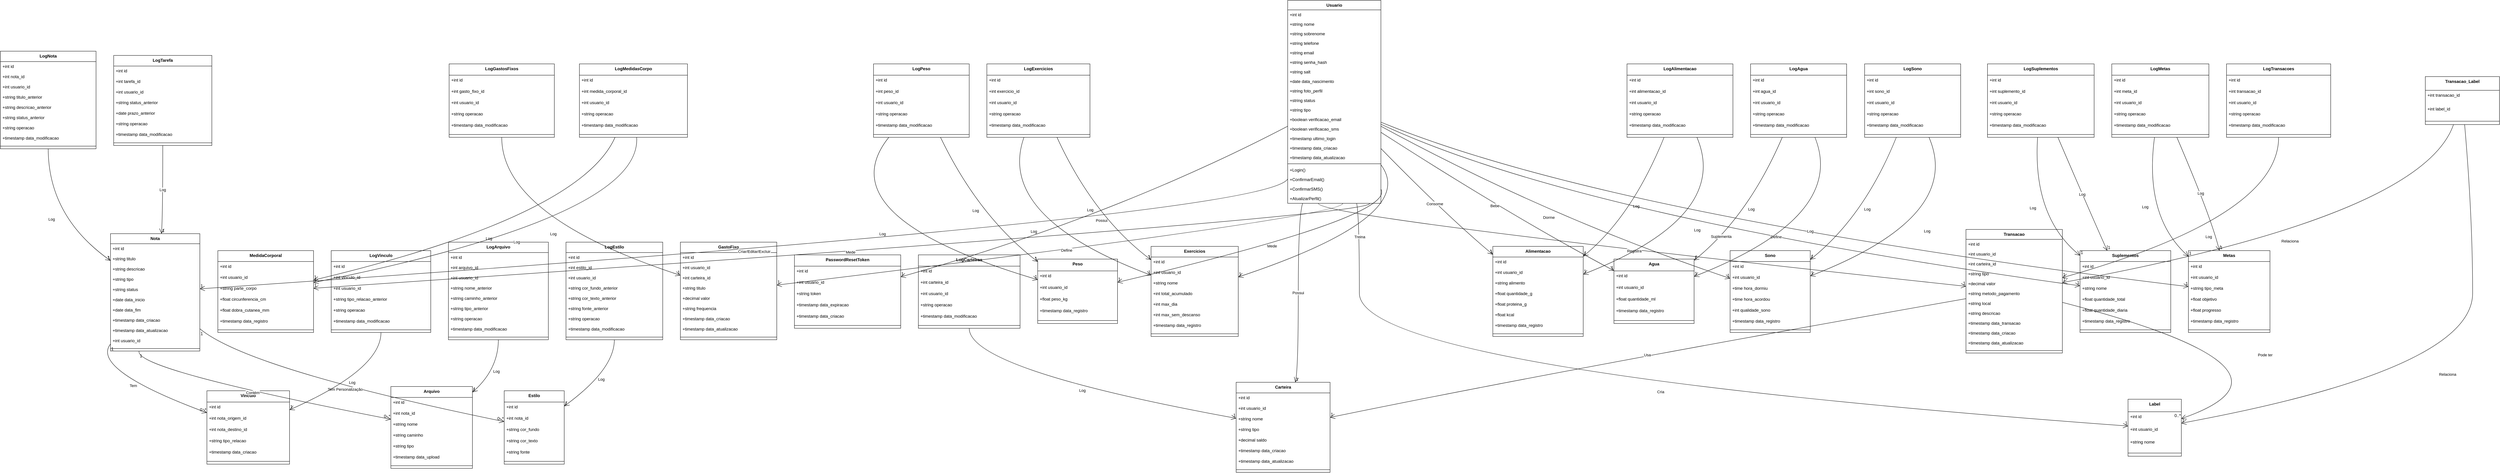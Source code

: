 <mxfile version="26.0.16">
  <diagram name="Page-1" id="w0n4qdKBBSs86dPPn1iK">
    <mxGraphModel dx="4813" dy="-1260" grid="1" gridSize="10" guides="1" tooltips="1" connect="1" arrows="1" fold="1" page="1" pageScale="1" pageWidth="850" pageHeight="1100" math="0" shadow="0">
      <root>
        <mxCell id="0" />
        <mxCell id="1" parent="0" />
        <mxCell id="4E2TjhoOTMDhPv9ojZg_-1616" value="Usuario" style="swimlane;fontStyle=1;align=center;verticalAlign=top;childLayout=stackLayout;horizontal=1;startSize=27.048;horizontalStack=0;resizeParent=1;resizeParentMax=0;resizeLast=0;collapsible=0;marginBottom=0;" vertex="1" parent="1">
          <mxGeometry x="7426" y="9150" width="264" height="575.048" as="geometry" />
        </mxCell>
        <mxCell id="4E2TjhoOTMDhPv9ojZg_-1617" value="+int id" style="text;strokeColor=none;fillColor=none;align=left;verticalAlign=top;spacingLeft=4;spacingRight=4;overflow=hidden;rotatable=0;points=[[0,0.5],[1,0.5]];portConstraint=eastwest;" vertex="1" parent="4E2TjhoOTMDhPv9ojZg_-1616">
          <mxGeometry y="27.048" width="264" height="27" as="geometry" />
        </mxCell>
        <mxCell id="4E2TjhoOTMDhPv9ojZg_-1618" value="+string nome" style="text;strokeColor=none;fillColor=none;align=left;verticalAlign=top;spacingLeft=4;spacingRight=4;overflow=hidden;rotatable=0;points=[[0,0.5],[1,0.5]];portConstraint=eastwest;" vertex="1" parent="4E2TjhoOTMDhPv9ojZg_-1616">
          <mxGeometry y="54.048" width="264" height="27" as="geometry" />
        </mxCell>
        <mxCell id="4E2TjhoOTMDhPv9ojZg_-1619" value="+string sobrenome" style="text;strokeColor=none;fillColor=none;align=left;verticalAlign=top;spacingLeft=4;spacingRight=4;overflow=hidden;rotatable=0;points=[[0,0.5],[1,0.5]];portConstraint=eastwest;" vertex="1" parent="4E2TjhoOTMDhPv9ojZg_-1616">
          <mxGeometry y="81.048" width="264" height="27" as="geometry" />
        </mxCell>
        <mxCell id="4E2TjhoOTMDhPv9ojZg_-1620" value="+string telefone" style="text;strokeColor=none;fillColor=none;align=left;verticalAlign=top;spacingLeft=4;spacingRight=4;overflow=hidden;rotatable=0;points=[[0,0.5],[1,0.5]];portConstraint=eastwest;" vertex="1" parent="4E2TjhoOTMDhPv9ojZg_-1616">
          <mxGeometry y="108.048" width="264" height="27" as="geometry" />
        </mxCell>
        <mxCell id="4E2TjhoOTMDhPv9ojZg_-1621" value="+string email" style="text;strokeColor=none;fillColor=none;align=left;verticalAlign=top;spacingLeft=4;spacingRight=4;overflow=hidden;rotatable=0;points=[[0,0.5],[1,0.5]];portConstraint=eastwest;" vertex="1" parent="4E2TjhoOTMDhPv9ojZg_-1616">
          <mxGeometry y="135.048" width="264" height="27" as="geometry" />
        </mxCell>
        <mxCell id="4E2TjhoOTMDhPv9ojZg_-1622" value="+string senha_hash" style="text;strokeColor=none;fillColor=none;align=left;verticalAlign=top;spacingLeft=4;spacingRight=4;overflow=hidden;rotatable=0;points=[[0,0.5],[1,0.5]];portConstraint=eastwest;" vertex="1" parent="4E2TjhoOTMDhPv9ojZg_-1616">
          <mxGeometry y="162.048" width="264" height="27" as="geometry" />
        </mxCell>
        <mxCell id="4E2TjhoOTMDhPv9ojZg_-1623" value="+string salt" style="text;strokeColor=none;fillColor=none;align=left;verticalAlign=top;spacingLeft=4;spacingRight=4;overflow=hidden;rotatable=0;points=[[0,0.5],[1,0.5]];portConstraint=eastwest;" vertex="1" parent="4E2TjhoOTMDhPv9ojZg_-1616">
          <mxGeometry y="189.048" width="264" height="27" as="geometry" />
        </mxCell>
        <mxCell id="4E2TjhoOTMDhPv9ojZg_-1624" value="+date data_nascimento" style="text;strokeColor=none;fillColor=none;align=left;verticalAlign=top;spacingLeft=4;spacingRight=4;overflow=hidden;rotatable=0;points=[[0,0.5],[1,0.5]];portConstraint=eastwest;" vertex="1" parent="4E2TjhoOTMDhPv9ojZg_-1616">
          <mxGeometry y="216.048" width="264" height="27" as="geometry" />
        </mxCell>
        <mxCell id="4E2TjhoOTMDhPv9ojZg_-1625" value="+string foto_perfil" style="text;strokeColor=none;fillColor=none;align=left;verticalAlign=top;spacingLeft=4;spacingRight=4;overflow=hidden;rotatable=0;points=[[0,0.5],[1,0.5]];portConstraint=eastwest;" vertex="1" parent="4E2TjhoOTMDhPv9ojZg_-1616">
          <mxGeometry y="243.048" width="264" height="27" as="geometry" />
        </mxCell>
        <mxCell id="4E2TjhoOTMDhPv9ojZg_-1626" value="+string status" style="text;strokeColor=none;fillColor=none;align=left;verticalAlign=top;spacingLeft=4;spacingRight=4;overflow=hidden;rotatable=0;points=[[0,0.5],[1,0.5]];portConstraint=eastwest;" vertex="1" parent="4E2TjhoOTMDhPv9ojZg_-1616">
          <mxGeometry y="270.048" width="264" height="27" as="geometry" />
        </mxCell>
        <mxCell id="4E2TjhoOTMDhPv9ojZg_-1627" value="+string tipo" style="text;strokeColor=none;fillColor=none;align=left;verticalAlign=top;spacingLeft=4;spacingRight=4;overflow=hidden;rotatable=0;points=[[0,0.5],[1,0.5]];portConstraint=eastwest;" vertex="1" parent="4E2TjhoOTMDhPv9ojZg_-1616">
          <mxGeometry y="297.048" width="264" height="27" as="geometry" />
        </mxCell>
        <mxCell id="4E2TjhoOTMDhPv9ojZg_-1628" value="+boolean verificacao_email" style="text;strokeColor=none;fillColor=none;align=left;verticalAlign=top;spacingLeft=4;spacingRight=4;overflow=hidden;rotatable=0;points=[[0,0.5],[1,0.5]];portConstraint=eastwest;" vertex="1" parent="4E2TjhoOTMDhPv9ojZg_-1616">
          <mxGeometry y="324.048" width="264" height="27" as="geometry" />
        </mxCell>
        <mxCell id="4E2TjhoOTMDhPv9ojZg_-1629" value="+boolean verificacao_sms" style="text;strokeColor=none;fillColor=none;align=left;verticalAlign=top;spacingLeft=4;spacingRight=4;overflow=hidden;rotatable=0;points=[[0,0.5],[1,0.5]];portConstraint=eastwest;" vertex="1" parent="4E2TjhoOTMDhPv9ojZg_-1616">
          <mxGeometry y="351.048" width="264" height="27" as="geometry" />
        </mxCell>
        <mxCell id="4E2TjhoOTMDhPv9ojZg_-1630" value="+timestamp ultimo_login" style="text;strokeColor=none;fillColor=none;align=left;verticalAlign=top;spacingLeft=4;spacingRight=4;overflow=hidden;rotatable=0;points=[[0,0.5],[1,0.5]];portConstraint=eastwest;" vertex="1" parent="4E2TjhoOTMDhPv9ojZg_-1616">
          <mxGeometry y="378.048" width="264" height="27" as="geometry" />
        </mxCell>
        <mxCell id="4E2TjhoOTMDhPv9ojZg_-1631" value="+timestamp data_criacao" style="text;strokeColor=none;fillColor=none;align=left;verticalAlign=top;spacingLeft=4;spacingRight=4;overflow=hidden;rotatable=0;points=[[0,0.5],[1,0.5]];portConstraint=eastwest;" vertex="1" parent="4E2TjhoOTMDhPv9ojZg_-1616">
          <mxGeometry y="405.048" width="264" height="27" as="geometry" />
        </mxCell>
        <mxCell id="4E2TjhoOTMDhPv9ojZg_-1632" value="+timestamp data_atualizacao" style="text;strokeColor=none;fillColor=none;align=left;verticalAlign=top;spacingLeft=4;spacingRight=4;overflow=hidden;rotatable=0;points=[[0,0.5],[1,0.5]];portConstraint=eastwest;" vertex="1" parent="4E2TjhoOTMDhPv9ojZg_-1616">
          <mxGeometry y="432.048" width="264" height="27" as="geometry" />
        </mxCell>
        <mxCell id="4E2TjhoOTMDhPv9ojZg_-1633" style="line;strokeWidth=1;fillColor=none;align=left;verticalAlign=middle;spacingTop=-1;spacingLeft=3;spacingRight=3;rotatable=0;labelPosition=right;points=[];portConstraint=eastwest;strokeColor=inherit;" vertex="1" parent="4E2TjhoOTMDhPv9ojZg_-1616">
          <mxGeometry y="459.048" width="264" height="8" as="geometry" />
        </mxCell>
        <mxCell id="4E2TjhoOTMDhPv9ojZg_-1634" value="+Login()" style="text;strokeColor=none;fillColor=none;align=left;verticalAlign=top;spacingLeft=4;spacingRight=4;overflow=hidden;rotatable=0;points=[[0,0.5],[1,0.5]];portConstraint=eastwest;" vertex="1" parent="4E2TjhoOTMDhPv9ojZg_-1616">
          <mxGeometry y="467.048" width="264" height="27" as="geometry" />
        </mxCell>
        <mxCell id="4E2TjhoOTMDhPv9ojZg_-1635" value="+ConfirmarEmail()" style="text;strokeColor=none;fillColor=none;align=left;verticalAlign=top;spacingLeft=4;spacingRight=4;overflow=hidden;rotatable=0;points=[[0,0.5],[1,0.5]];portConstraint=eastwest;" vertex="1" parent="4E2TjhoOTMDhPv9ojZg_-1616">
          <mxGeometry y="494.048" width="264" height="27" as="geometry" />
        </mxCell>
        <mxCell id="4E2TjhoOTMDhPv9ojZg_-1636" value="+ConfirmarSMS()" style="text;strokeColor=none;fillColor=none;align=left;verticalAlign=top;spacingLeft=4;spacingRight=4;overflow=hidden;rotatable=0;points=[[0,0.5],[1,0.5]];portConstraint=eastwest;" vertex="1" parent="4E2TjhoOTMDhPv9ojZg_-1616">
          <mxGeometry y="521.048" width="264" height="27" as="geometry" />
        </mxCell>
        <mxCell id="4E2TjhoOTMDhPv9ojZg_-1637" value="+AtualizarPerfil()" style="text;strokeColor=none;fillColor=none;align=left;verticalAlign=top;spacingLeft=4;spacingRight=4;overflow=hidden;rotatable=0;points=[[0,0.5],[1,0.5]];portConstraint=eastwest;" vertex="1" parent="4E2TjhoOTMDhPv9ojZg_-1616">
          <mxGeometry y="548.048" width="264" height="27" as="geometry" />
        </mxCell>
        <mxCell id="4E2TjhoOTMDhPv9ojZg_-1638" value="PasswordResetToken" style="swimlane;fontStyle=1;align=center;verticalAlign=top;childLayout=stackLayout;horizontal=1;startSize=32;horizontalStack=0;resizeParent=1;resizeParentMax=0;resizeLast=0;collapsible=0;marginBottom=0;" vertex="1" parent="1">
          <mxGeometry x="6029" y="9871" width="301" height="208" as="geometry" />
        </mxCell>
        <mxCell id="4E2TjhoOTMDhPv9ojZg_-1639" value="+int id" style="text;strokeColor=none;fillColor=none;align=left;verticalAlign=top;spacingLeft=4;spacingRight=4;overflow=hidden;rotatable=0;points=[[0,0.5],[1,0.5]];portConstraint=eastwest;" vertex="1" parent="4E2TjhoOTMDhPv9ojZg_-1638">
          <mxGeometry y="32" width="301" height="32" as="geometry" />
        </mxCell>
        <mxCell id="4E2TjhoOTMDhPv9ojZg_-1640" value="+int usuario_id" style="text;strokeColor=none;fillColor=none;align=left;verticalAlign=top;spacingLeft=4;spacingRight=4;overflow=hidden;rotatable=0;points=[[0,0.5],[1,0.5]];portConstraint=eastwest;" vertex="1" parent="4E2TjhoOTMDhPv9ojZg_-1638">
          <mxGeometry y="64" width="301" height="32" as="geometry" />
        </mxCell>
        <mxCell id="4E2TjhoOTMDhPv9ojZg_-1641" value="+string token" style="text;strokeColor=none;fillColor=none;align=left;verticalAlign=top;spacingLeft=4;spacingRight=4;overflow=hidden;rotatable=0;points=[[0,0.5],[1,0.5]];portConstraint=eastwest;" vertex="1" parent="4E2TjhoOTMDhPv9ojZg_-1638">
          <mxGeometry y="96" width="301" height="32" as="geometry" />
        </mxCell>
        <mxCell id="4E2TjhoOTMDhPv9ojZg_-1642" value="+timestamp data_expiracao" style="text;strokeColor=none;fillColor=none;align=left;verticalAlign=top;spacingLeft=4;spacingRight=4;overflow=hidden;rotatable=0;points=[[0,0.5],[1,0.5]];portConstraint=eastwest;" vertex="1" parent="4E2TjhoOTMDhPv9ojZg_-1638">
          <mxGeometry y="128" width="301" height="32" as="geometry" />
        </mxCell>
        <mxCell id="4E2TjhoOTMDhPv9ojZg_-1643" value="+timestamp data_criacao" style="text;strokeColor=none;fillColor=none;align=left;verticalAlign=top;spacingLeft=4;spacingRight=4;overflow=hidden;rotatable=0;points=[[0,0.5],[1,0.5]];portConstraint=eastwest;" vertex="1" parent="4E2TjhoOTMDhPv9ojZg_-1638">
          <mxGeometry y="160" width="301" height="32" as="geometry" />
        </mxCell>
        <mxCell id="4E2TjhoOTMDhPv9ojZg_-1644" style="line;strokeWidth=1;fillColor=none;align=left;verticalAlign=middle;spacingTop=-1;spacingLeft=3;spacingRight=3;rotatable=0;labelPosition=right;points=[];portConstraint=eastwest;strokeColor=inherit;" vertex="1" parent="4E2TjhoOTMDhPv9ojZg_-1638">
          <mxGeometry y="192" width="301" height="16" as="geometry" />
        </mxCell>
        <mxCell id="4E2TjhoOTMDhPv9ojZg_-1645" value="Nota" style="swimlane;fontStyle=1;align=center;verticalAlign=top;childLayout=stackLayout;horizontal=1;startSize=28.522;horizontalStack=0;resizeParent=1;resizeParentMax=0;resizeLast=0;collapsible=0;marginBottom=0;" vertex="1" parent="1">
          <mxGeometry x="4092" y="9811" width="253" height="332.522" as="geometry" />
        </mxCell>
        <mxCell id="4E2TjhoOTMDhPv9ojZg_-1646" value="+int id" style="text;strokeColor=none;fillColor=none;align=left;verticalAlign=top;spacingLeft=4;spacingRight=4;overflow=hidden;rotatable=0;points=[[0,0.5],[1,0.5]];portConstraint=eastwest;" vertex="1" parent="4E2TjhoOTMDhPv9ojZg_-1645">
          <mxGeometry y="28.522" width="253" height="29" as="geometry" />
        </mxCell>
        <mxCell id="4E2TjhoOTMDhPv9ojZg_-1647" value="+string titulo" style="text;strokeColor=none;fillColor=none;align=left;verticalAlign=top;spacingLeft=4;spacingRight=4;overflow=hidden;rotatable=0;points=[[0,0.5],[1,0.5]];portConstraint=eastwest;" vertex="1" parent="4E2TjhoOTMDhPv9ojZg_-1645">
          <mxGeometry y="57.522" width="253" height="29" as="geometry" />
        </mxCell>
        <mxCell id="4E2TjhoOTMDhPv9ojZg_-1648" value="+string descricao" style="text;strokeColor=none;fillColor=none;align=left;verticalAlign=top;spacingLeft=4;spacingRight=4;overflow=hidden;rotatable=0;points=[[0,0.5],[1,0.5]];portConstraint=eastwest;" vertex="1" parent="4E2TjhoOTMDhPv9ojZg_-1645">
          <mxGeometry y="86.522" width="253" height="29" as="geometry" />
        </mxCell>
        <mxCell id="4E2TjhoOTMDhPv9ojZg_-1649" value="+string tipo" style="text;strokeColor=none;fillColor=none;align=left;verticalAlign=top;spacingLeft=4;spacingRight=4;overflow=hidden;rotatable=0;points=[[0,0.5],[1,0.5]];portConstraint=eastwest;" vertex="1" parent="4E2TjhoOTMDhPv9ojZg_-1645">
          <mxGeometry y="115.522" width="253" height="29" as="geometry" />
        </mxCell>
        <mxCell id="4E2TjhoOTMDhPv9ojZg_-1650" value="+string status" style="text;strokeColor=none;fillColor=none;align=left;verticalAlign=top;spacingLeft=4;spacingRight=4;overflow=hidden;rotatable=0;points=[[0,0.5],[1,0.5]];portConstraint=eastwest;" vertex="1" parent="4E2TjhoOTMDhPv9ojZg_-1645">
          <mxGeometry y="144.522" width="253" height="29" as="geometry" />
        </mxCell>
        <mxCell id="4E2TjhoOTMDhPv9ojZg_-1651" value="+date data_inicio" style="text;strokeColor=none;fillColor=none;align=left;verticalAlign=top;spacingLeft=4;spacingRight=4;overflow=hidden;rotatable=0;points=[[0,0.5],[1,0.5]];portConstraint=eastwest;" vertex="1" parent="4E2TjhoOTMDhPv9ojZg_-1645">
          <mxGeometry y="173.522" width="253" height="29" as="geometry" />
        </mxCell>
        <mxCell id="4E2TjhoOTMDhPv9ojZg_-1652" value="+date data_fim" style="text;strokeColor=none;fillColor=none;align=left;verticalAlign=top;spacingLeft=4;spacingRight=4;overflow=hidden;rotatable=0;points=[[0,0.5],[1,0.5]];portConstraint=eastwest;" vertex="1" parent="4E2TjhoOTMDhPv9ojZg_-1645">
          <mxGeometry y="202.522" width="253" height="29" as="geometry" />
        </mxCell>
        <mxCell id="4E2TjhoOTMDhPv9ojZg_-1653" value="+timestamp data_criacao" style="text;strokeColor=none;fillColor=none;align=left;verticalAlign=top;spacingLeft=4;spacingRight=4;overflow=hidden;rotatable=0;points=[[0,0.5],[1,0.5]];portConstraint=eastwest;" vertex="1" parent="4E2TjhoOTMDhPv9ojZg_-1645">
          <mxGeometry y="231.522" width="253" height="29" as="geometry" />
        </mxCell>
        <mxCell id="4E2TjhoOTMDhPv9ojZg_-1654" value="+timestamp data_atualizacao" style="text;strokeColor=none;fillColor=none;align=left;verticalAlign=top;spacingLeft=4;spacingRight=4;overflow=hidden;rotatable=0;points=[[0,0.5],[1,0.5]];portConstraint=eastwest;" vertex="1" parent="4E2TjhoOTMDhPv9ojZg_-1645">
          <mxGeometry y="260.522" width="253" height="29" as="geometry" />
        </mxCell>
        <mxCell id="4E2TjhoOTMDhPv9ojZg_-1655" value="+int usuario_id" style="text;strokeColor=none;fillColor=none;align=left;verticalAlign=top;spacingLeft=4;spacingRight=4;overflow=hidden;rotatable=0;points=[[0,0.5],[1,0.5]];portConstraint=eastwest;" vertex="1" parent="4E2TjhoOTMDhPv9ojZg_-1645">
          <mxGeometry y="289.522" width="253" height="29" as="geometry" />
        </mxCell>
        <mxCell id="4E2TjhoOTMDhPv9ojZg_-1656" style="line;strokeWidth=1;fillColor=none;align=left;verticalAlign=middle;spacingTop=-1;spacingLeft=3;spacingRight=3;rotatable=0;labelPosition=right;points=[];portConstraint=eastwest;strokeColor=inherit;" vertex="1" parent="4E2TjhoOTMDhPv9ojZg_-1645">
          <mxGeometry y="318.522" width="253" height="14" as="geometry" />
        </mxCell>
        <mxCell id="4E2TjhoOTMDhPv9ojZg_-1657" value="Vinculo" style="swimlane;fontStyle=1;align=center;verticalAlign=top;childLayout=stackLayout;horizontal=1;startSize=32;horizontalStack=0;resizeParent=1;resizeParentMax=0;resizeLast=0;collapsible=0;marginBottom=0;" vertex="1" parent="1">
          <mxGeometry x="4365" y="10256" width="234" height="208" as="geometry" />
        </mxCell>
        <mxCell id="4E2TjhoOTMDhPv9ojZg_-1658" value="+int id" style="text;strokeColor=none;fillColor=none;align=left;verticalAlign=top;spacingLeft=4;spacingRight=4;overflow=hidden;rotatable=0;points=[[0,0.5],[1,0.5]];portConstraint=eastwest;" vertex="1" parent="4E2TjhoOTMDhPv9ojZg_-1657">
          <mxGeometry y="32" width="234" height="32" as="geometry" />
        </mxCell>
        <mxCell id="4E2TjhoOTMDhPv9ojZg_-1659" value="+int nota_origem_id" style="text;strokeColor=none;fillColor=none;align=left;verticalAlign=top;spacingLeft=4;spacingRight=4;overflow=hidden;rotatable=0;points=[[0,0.5],[1,0.5]];portConstraint=eastwest;" vertex="1" parent="4E2TjhoOTMDhPv9ojZg_-1657">
          <mxGeometry y="64" width="234" height="32" as="geometry" />
        </mxCell>
        <mxCell id="4E2TjhoOTMDhPv9ojZg_-1660" value="+int nota_destino_id" style="text;strokeColor=none;fillColor=none;align=left;verticalAlign=top;spacingLeft=4;spacingRight=4;overflow=hidden;rotatable=0;points=[[0,0.5],[1,0.5]];portConstraint=eastwest;" vertex="1" parent="4E2TjhoOTMDhPv9ojZg_-1657">
          <mxGeometry y="96" width="234" height="32" as="geometry" />
        </mxCell>
        <mxCell id="4E2TjhoOTMDhPv9ojZg_-1661" value="+string tipo_relacao" style="text;strokeColor=none;fillColor=none;align=left;verticalAlign=top;spacingLeft=4;spacingRight=4;overflow=hidden;rotatable=0;points=[[0,0.5],[1,0.5]];portConstraint=eastwest;" vertex="1" parent="4E2TjhoOTMDhPv9ojZg_-1657">
          <mxGeometry y="128" width="234" height="32" as="geometry" />
        </mxCell>
        <mxCell id="4E2TjhoOTMDhPv9ojZg_-1662" value="+timestamp data_criacao" style="text;strokeColor=none;fillColor=none;align=left;verticalAlign=top;spacingLeft=4;spacingRight=4;overflow=hidden;rotatable=0;points=[[0,0.5],[1,0.5]];portConstraint=eastwest;" vertex="1" parent="4E2TjhoOTMDhPv9ojZg_-1657">
          <mxGeometry y="160" width="234" height="32" as="geometry" />
        </mxCell>
        <mxCell id="4E2TjhoOTMDhPv9ojZg_-1663" style="line;strokeWidth=1;fillColor=none;align=left;verticalAlign=middle;spacingTop=-1;spacingLeft=3;spacingRight=3;rotatable=0;labelPosition=right;points=[];portConstraint=eastwest;strokeColor=inherit;" vertex="1" parent="4E2TjhoOTMDhPv9ojZg_-1657">
          <mxGeometry y="192" width="234" height="16" as="geometry" />
        </mxCell>
        <mxCell id="4E2TjhoOTMDhPv9ojZg_-1664" value="Arquivo" style="swimlane;fontStyle=1;align=center;verticalAlign=top;childLayout=stackLayout;horizontal=1;startSize=30.933;horizontalStack=0;resizeParent=1;resizeParentMax=0;resizeLast=0;collapsible=0;marginBottom=0;" vertex="1" parent="1">
          <mxGeometry x="4886" y="10244" width="231" height="231.933" as="geometry" />
        </mxCell>
        <mxCell id="4E2TjhoOTMDhPv9ojZg_-1665" value="+int id" style="text;strokeColor=none;fillColor=none;align=left;verticalAlign=top;spacingLeft=4;spacingRight=4;overflow=hidden;rotatable=0;points=[[0,0.5],[1,0.5]];portConstraint=eastwest;" vertex="1" parent="4E2TjhoOTMDhPv9ojZg_-1664">
          <mxGeometry y="30.933" width="231" height="31" as="geometry" />
        </mxCell>
        <mxCell id="4E2TjhoOTMDhPv9ojZg_-1666" value="+int nota_id" style="text;strokeColor=none;fillColor=none;align=left;verticalAlign=top;spacingLeft=4;spacingRight=4;overflow=hidden;rotatable=0;points=[[0,0.5],[1,0.5]];portConstraint=eastwest;" vertex="1" parent="4E2TjhoOTMDhPv9ojZg_-1664">
          <mxGeometry y="61.933" width="231" height="31" as="geometry" />
        </mxCell>
        <mxCell id="4E2TjhoOTMDhPv9ojZg_-1667" value="+string nome" style="text;strokeColor=none;fillColor=none;align=left;verticalAlign=top;spacingLeft=4;spacingRight=4;overflow=hidden;rotatable=0;points=[[0,0.5],[1,0.5]];portConstraint=eastwest;" vertex="1" parent="4E2TjhoOTMDhPv9ojZg_-1664">
          <mxGeometry y="92.933" width="231" height="31" as="geometry" />
        </mxCell>
        <mxCell id="4E2TjhoOTMDhPv9ojZg_-1668" value="+string caminho" style="text;strokeColor=none;fillColor=none;align=left;verticalAlign=top;spacingLeft=4;spacingRight=4;overflow=hidden;rotatable=0;points=[[0,0.5],[1,0.5]];portConstraint=eastwest;" vertex="1" parent="4E2TjhoOTMDhPv9ojZg_-1664">
          <mxGeometry y="123.933" width="231" height="31" as="geometry" />
        </mxCell>
        <mxCell id="4E2TjhoOTMDhPv9ojZg_-1669" value="+string tipo" style="text;strokeColor=none;fillColor=none;align=left;verticalAlign=top;spacingLeft=4;spacingRight=4;overflow=hidden;rotatable=0;points=[[0,0.5],[1,0.5]];portConstraint=eastwest;" vertex="1" parent="4E2TjhoOTMDhPv9ojZg_-1664">
          <mxGeometry y="154.933" width="231" height="31" as="geometry" />
        </mxCell>
        <mxCell id="4E2TjhoOTMDhPv9ojZg_-1670" value="+timestamp data_upload" style="text;strokeColor=none;fillColor=none;align=left;verticalAlign=top;spacingLeft=4;spacingRight=4;overflow=hidden;rotatable=0;points=[[0,0.5],[1,0.5]];portConstraint=eastwest;" vertex="1" parent="4E2TjhoOTMDhPv9ojZg_-1664">
          <mxGeometry y="185.933" width="231" height="31" as="geometry" />
        </mxCell>
        <mxCell id="4E2TjhoOTMDhPv9ojZg_-1671" style="line;strokeWidth=1;fillColor=none;align=left;verticalAlign=middle;spacingTop=-1;spacingLeft=3;spacingRight=3;rotatable=0;labelPosition=right;points=[];portConstraint=eastwest;strokeColor=inherit;" vertex="1" parent="4E2TjhoOTMDhPv9ojZg_-1664">
          <mxGeometry y="216.933" width="231" height="15" as="geometry" />
        </mxCell>
        <mxCell id="4E2TjhoOTMDhPv9ojZg_-1672" value="Estilo" style="swimlane;fontStyle=1;align=center;verticalAlign=top;childLayout=stackLayout;horizontal=1;startSize=32;horizontalStack=0;resizeParent=1;resizeParentMax=0;resizeLast=0;collapsible=0;marginBottom=0;" vertex="1" parent="1">
          <mxGeometry x="5207" y="10256" width="170" height="208" as="geometry" />
        </mxCell>
        <mxCell id="4E2TjhoOTMDhPv9ojZg_-1673" value="+int id" style="text;strokeColor=none;fillColor=none;align=left;verticalAlign=top;spacingLeft=4;spacingRight=4;overflow=hidden;rotatable=0;points=[[0,0.5],[1,0.5]];portConstraint=eastwest;" vertex="1" parent="4E2TjhoOTMDhPv9ojZg_-1672">
          <mxGeometry y="32" width="170" height="32" as="geometry" />
        </mxCell>
        <mxCell id="4E2TjhoOTMDhPv9ojZg_-1674" value="+int nota_id" style="text;strokeColor=none;fillColor=none;align=left;verticalAlign=top;spacingLeft=4;spacingRight=4;overflow=hidden;rotatable=0;points=[[0,0.5],[1,0.5]];portConstraint=eastwest;" vertex="1" parent="4E2TjhoOTMDhPv9ojZg_-1672">
          <mxGeometry y="64" width="170" height="32" as="geometry" />
        </mxCell>
        <mxCell id="4E2TjhoOTMDhPv9ojZg_-1675" value="+string cor_fundo" style="text;strokeColor=none;fillColor=none;align=left;verticalAlign=top;spacingLeft=4;spacingRight=4;overflow=hidden;rotatable=0;points=[[0,0.5],[1,0.5]];portConstraint=eastwest;" vertex="1" parent="4E2TjhoOTMDhPv9ojZg_-1672">
          <mxGeometry y="96" width="170" height="32" as="geometry" />
        </mxCell>
        <mxCell id="4E2TjhoOTMDhPv9ojZg_-1676" value="+string cor_texto" style="text;strokeColor=none;fillColor=none;align=left;verticalAlign=top;spacingLeft=4;spacingRight=4;overflow=hidden;rotatable=0;points=[[0,0.5],[1,0.5]];portConstraint=eastwest;" vertex="1" parent="4E2TjhoOTMDhPv9ojZg_-1672">
          <mxGeometry y="128" width="170" height="32" as="geometry" />
        </mxCell>
        <mxCell id="4E2TjhoOTMDhPv9ojZg_-1677" value="+string fonte" style="text;strokeColor=none;fillColor=none;align=left;verticalAlign=top;spacingLeft=4;spacingRight=4;overflow=hidden;rotatable=0;points=[[0,0.5],[1,0.5]];portConstraint=eastwest;" vertex="1" parent="4E2TjhoOTMDhPv9ojZg_-1672">
          <mxGeometry y="160" width="170" height="32" as="geometry" />
        </mxCell>
        <mxCell id="4E2TjhoOTMDhPv9ojZg_-1678" style="line;strokeWidth=1;fillColor=none;align=left;verticalAlign=middle;spacingTop=-1;spacingLeft=3;spacingRight=3;rotatable=0;labelPosition=right;points=[];portConstraint=eastwest;strokeColor=inherit;" vertex="1" parent="4E2TjhoOTMDhPv9ojZg_-1672">
          <mxGeometry y="192" width="170" height="16" as="geometry" />
        </mxCell>
        <mxCell id="4E2TjhoOTMDhPv9ojZg_-1679" value="LogNota" style="swimlane;fontStyle=1;align=center;verticalAlign=top;childLayout=stackLayout;horizontal=1;startSize=29.474;horizontalStack=0;resizeParent=1;resizeParentMax=0;resizeLast=0;collapsible=0;marginBottom=0;" vertex="1" parent="1">
          <mxGeometry x="3780" y="9294" width="271" height="276.474" as="geometry" />
        </mxCell>
        <mxCell id="4E2TjhoOTMDhPv9ojZg_-1680" value="+int id" style="text;strokeColor=none;fillColor=none;align=left;verticalAlign=top;spacingLeft=4;spacingRight=4;overflow=hidden;rotatable=0;points=[[0,0.5],[1,0.5]];portConstraint=eastwest;" vertex="1" parent="4E2TjhoOTMDhPv9ojZg_-1679">
          <mxGeometry y="29.474" width="271" height="29" as="geometry" />
        </mxCell>
        <mxCell id="4E2TjhoOTMDhPv9ojZg_-1681" value="+int nota_id" style="text;strokeColor=none;fillColor=none;align=left;verticalAlign=top;spacingLeft=4;spacingRight=4;overflow=hidden;rotatable=0;points=[[0,0.5],[1,0.5]];portConstraint=eastwest;" vertex="1" parent="4E2TjhoOTMDhPv9ojZg_-1679">
          <mxGeometry y="58.474" width="271" height="29" as="geometry" />
        </mxCell>
        <mxCell id="4E2TjhoOTMDhPv9ojZg_-1682" value="+int usuario_id" style="text;strokeColor=none;fillColor=none;align=left;verticalAlign=top;spacingLeft=4;spacingRight=4;overflow=hidden;rotatable=0;points=[[0,0.5],[1,0.5]];portConstraint=eastwest;" vertex="1" parent="4E2TjhoOTMDhPv9ojZg_-1679">
          <mxGeometry y="87.474" width="271" height="29" as="geometry" />
        </mxCell>
        <mxCell id="4E2TjhoOTMDhPv9ojZg_-1683" value="+string titulo_anterior" style="text;strokeColor=none;fillColor=none;align=left;verticalAlign=top;spacingLeft=4;spacingRight=4;overflow=hidden;rotatable=0;points=[[0,0.5],[1,0.5]];portConstraint=eastwest;" vertex="1" parent="4E2TjhoOTMDhPv9ojZg_-1679">
          <mxGeometry y="116.474" width="271" height="29" as="geometry" />
        </mxCell>
        <mxCell id="4E2TjhoOTMDhPv9ojZg_-1684" value="+string descricao_anterior" style="text;strokeColor=none;fillColor=none;align=left;verticalAlign=top;spacingLeft=4;spacingRight=4;overflow=hidden;rotatable=0;points=[[0,0.5],[1,0.5]];portConstraint=eastwest;" vertex="1" parent="4E2TjhoOTMDhPv9ojZg_-1679">
          <mxGeometry y="145.474" width="271" height="29" as="geometry" />
        </mxCell>
        <mxCell id="4E2TjhoOTMDhPv9ojZg_-1685" value="+string status_anterior" style="text;strokeColor=none;fillColor=none;align=left;verticalAlign=top;spacingLeft=4;spacingRight=4;overflow=hidden;rotatable=0;points=[[0,0.5],[1,0.5]];portConstraint=eastwest;" vertex="1" parent="4E2TjhoOTMDhPv9ojZg_-1679">
          <mxGeometry y="174.474" width="271" height="29" as="geometry" />
        </mxCell>
        <mxCell id="4E2TjhoOTMDhPv9ojZg_-1686" value="+string operacao" style="text;strokeColor=none;fillColor=none;align=left;verticalAlign=top;spacingLeft=4;spacingRight=4;overflow=hidden;rotatable=0;points=[[0,0.5],[1,0.5]];portConstraint=eastwest;" vertex="1" parent="4E2TjhoOTMDhPv9ojZg_-1679">
          <mxGeometry y="203.474" width="271" height="29" as="geometry" />
        </mxCell>
        <mxCell id="4E2TjhoOTMDhPv9ojZg_-1687" value="+timestamp data_modificacao" style="text;strokeColor=none;fillColor=none;align=left;verticalAlign=top;spacingLeft=4;spacingRight=4;overflow=hidden;rotatable=0;points=[[0,0.5],[1,0.5]];portConstraint=eastwest;" vertex="1" parent="4E2TjhoOTMDhPv9ojZg_-1679">
          <mxGeometry y="232.474" width="271" height="29" as="geometry" />
        </mxCell>
        <mxCell id="4E2TjhoOTMDhPv9ojZg_-1688" style="line;strokeWidth=1;fillColor=none;align=left;verticalAlign=middle;spacingTop=-1;spacingLeft=3;spacingRight=3;rotatable=0;labelPosition=right;points=[];portConstraint=eastwest;strokeColor=inherit;" vertex="1" parent="4E2TjhoOTMDhPv9ojZg_-1679">
          <mxGeometry y="261.474" width="271" height="15" as="geometry" />
        </mxCell>
        <mxCell id="4E2TjhoOTMDhPv9ojZg_-1689" value="LogTarefa" style="swimlane;fontStyle=1;align=center;verticalAlign=top;childLayout=stackLayout;horizontal=1;startSize=30.118;horizontalStack=0;resizeParent=1;resizeParentMax=0;resizeLast=0;collapsible=0;marginBottom=0;" vertex="1" parent="1">
          <mxGeometry x="4101" y="9306" width="278" height="255.118" as="geometry" />
        </mxCell>
        <mxCell id="4E2TjhoOTMDhPv9ojZg_-1690" value="+int id" style="text;strokeColor=none;fillColor=none;align=left;verticalAlign=top;spacingLeft=4;spacingRight=4;overflow=hidden;rotatable=0;points=[[0,0.5],[1,0.5]];portConstraint=eastwest;" vertex="1" parent="4E2TjhoOTMDhPv9ojZg_-1689">
          <mxGeometry y="30.118" width="278" height="30" as="geometry" />
        </mxCell>
        <mxCell id="4E2TjhoOTMDhPv9ojZg_-1691" value="+int tarefa_id" style="text;strokeColor=none;fillColor=none;align=left;verticalAlign=top;spacingLeft=4;spacingRight=4;overflow=hidden;rotatable=0;points=[[0,0.5],[1,0.5]];portConstraint=eastwest;" vertex="1" parent="4E2TjhoOTMDhPv9ojZg_-1689">
          <mxGeometry y="60.118" width="278" height="30" as="geometry" />
        </mxCell>
        <mxCell id="4E2TjhoOTMDhPv9ojZg_-1692" value="+int usuario_id" style="text;strokeColor=none;fillColor=none;align=left;verticalAlign=top;spacingLeft=4;spacingRight=4;overflow=hidden;rotatable=0;points=[[0,0.5],[1,0.5]];portConstraint=eastwest;" vertex="1" parent="4E2TjhoOTMDhPv9ojZg_-1689">
          <mxGeometry y="90.118" width="278" height="30" as="geometry" />
        </mxCell>
        <mxCell id="4E2TjhoOTMDhPv9ojZg_-1693" value="+string status_anterior" style="text;strokeColor=none;fillColor=none;align=left;verticalAlign=top;spacingLeft=4;spacingRight=4;overflow=hidden;rotatable=0;points=[[0,0.5],[1,0.5]];portConstraint=eastwest;" vertex="1" parent="4E2TjhoOTMDhPv9ojZg_-1689">
          <mxGeometry y="120.118" width="278" height="30" as="geometry" />
        </mxCell>
        <mxCell id="4E2TjhoOTMDhPv9ojZg_-1694" value="+date prazo_anterior" style="text;strokeColor=none;fillColor=none;align=left;verticalAlign=top;spacingLeft=4;spacingRight=4;overflow=hidden;rotatable=0;points=[[0,0.5],[1,0.5]];portConstraint=eastwest;" vertex="1" parent="4E2TjhoOTMDhPv9ojZg_-1689">
          <mxGeometry y="150.118" width="278" height="30" as="geometry" />
        </mxCell>
        <mxCell id="4E2TjhoOTMDhPv9ojZg_-1695" value="+string operacao" style="text;strokeColor=none;fillColor=none;align=left;verticalAlign=top;spacingLeft=4;spacingRight=4;overflow=hidden;rotatable=0;points=[[0,0.5],[1,0.5]];portConstraint=eastwest;" vertex="1" parent="4E2TjhoOTMDhPv9ojZg_-1689">
          <mxGeometry y="180.118" width="278" height="30" as="geometry" />
        </mxCell>
        <mxCell id="4E2TjhoOTMDhPv9ojZg_-1696" value="+timestamp data_modificacao" style="text;strokeColor=none;fillColor=none;align=left;verticalAlign=top;spacingLeft=4;spacingRight=4;overflow=hidden;rotatable=0;points=[[0,0.5],[1,0.5]];portConstraint=eastwest;" vertex="1" parent="4E2TjhoOTMDhPv9ojZg_-1689">
          <mxGeometry y="210.118" width="278" height="30" as="geometry" />
        </mxCell>
        <mxCell id="4E2TjhoOTMDhPv9ojZg_-1697" style="line;strokeWidth=1;fillColor=none;align=left;verticalAlign=middle;spacingTop=-1;spacingLeft=3;spacingRight=3;rotatable=0;labelPosition=right;points=[];portConstraint=eastwest;strokeColor=inherit;" vertex="1" parent="4E2TjhoOTMDhPv9ojZg_-1689">
          <mxGeometry y="240.118" width="278" height="15" as="geometry" />
        </mxCell>
        <mxCell id="4E2TjhoOTMDhPv9ojZg_-1698" value="LogVinculo" style="swimlane;fontStyle=1;align=center;verticalAlign=top;childLayout=stackLayout;horizontal=1;startSize=30.933;horizontalStack=0;resizeParent=1;resizeParentMax=0;resizeLast=0;collapsible=0;marginBottom=0;" vertex="1" parent="1">
          <mxGeometry x="4717" y="9859" width="282" height="231.933" as="geometry" />
        </mxCell>
        <mxCell id="4E2TjhoOTMDhPv9ojZg_-1699" value="+int id" style="text;strokeColor=none;fillColor=none;align=left;verticalAlign=top;spacingLeft=4;spacingRight=4;overflow=hidden;rotatable=0;points=[[0,0.5],[1,0.5]];portConstraint=eastwest;" vertex="1" parent="4E2TjhoOTMDhPv9ojZg_-1698">
          <mxGeometry y="30.933" width="282" height="31" as="geometry" />
        </mxCell>
        <mxCell id="4E2TjhoOTMDhPv9ojZg_-1700" value="+int vinculo_id" style="text;strokeColor=none;fillColor=none;align=left;verticalAlign=top;spacingLeft=4;spacingRight=4;overflow=hidden;rotatable=0;points=[[0,0.5],[1,0.5]];portConstraint=eastwest;" vertex="1" parent="4E2TjhoOTMDhPv9ojZg_-1698">
          <mxGeometry y="61.933" width="282" height="31" as="geometry" />
        </mxCell>
        <mxCell id="4E2TjhoOTMDhPv9ojZg_-1701" value="+int usuario_id" style="text;strokeColor=none;fillColor=none;align=left;verticalAlign=top;spacingLeft=4;spacingRight=4;overflow=hidden;rotatable=0;points=[[0,0.5],[1,0.5]];portConstraint=eastwest;" vertex="1" parent="4E2TjhoOTMDhPv9ojZg_-1698">
          <mxGeometry y="92.933" width="282" height="31" as="geometry" />
        </mxCell>
        <mxCell id="4E2TjhoOTMDhPv9ojZg_-1702" value="+string tipo_relacao_anterior" style="text;strokeColor=none;fillColor=none;align=left;verticalAlign=top;spacingLeft=4;spacingRight=4;overflow=hidden;rotatable=0;points=[[0,0.5],[1,0.5]];portConstraint=eastwest;" vertex="1" parent="4E2TjhoOTMDhPv9ojZg_-1698">
          <mxGeometry y="123.933" width="282" height="31" as="geometry" />
        </mxCell>
        <mxCell id="4E2TjhoOTMDhPv9ojZg_-1703" value="+string operacao" style="text;strokeColor=none;fillColor=none;align=left;verticalAlign=top;spacingLeft=4;spacingRight=4;overflow=hidden;rotatable=0;points=[[0,0.5],[1,0.5]];portConstraint=eastwest;" vertex="1" parent="4E2TjhoOTMDhPv9ojZg_-1698">
          <mxGeometry y="154.933" width="282" height="31" as="geometry" />
        </mxCell>
        <mxCell id="4E2TjhoOTMDhPv9ojZg_-1704" value="+timestamp data_modificacao" style="text;strokeColor=none;fillColor=none;align=left;verticalAlign=top;spacingLeft=4;spacingRight=4;overflow=hidden;rotatable=0;points=[[0,0.5],[1,0.5]];portConstraint=eastwest;" vertex="1" parent="4E2TjhoOTMDhPv9ojZg_-1698">
          <mxGeometry y="185.933" width="282" height="31" as="geometry" />
        </mxCell>
        <mxCell id="4E2TjhoOTMDhPv9ojZg_-1705" style="line;strokeWidth=1;fillColor=none;align=left;verticalAlign=middle;spacingTop=-1;spacingLeft=3;spacingRight=3;rotatable=0;labelPosition=right;points=[];portConstraint=eastwest;strokeColor=inherit;" vertex="1" parent="4E2TjhoOTMDhPv9ojZg_-1698">
          <mxGeometry y="216.933" width="282" height="15" as="geometry" />
        </mxCell>
        <mxCell id="4E2TjhoOTMDhPv9ojZg_-1706" value="LogArquivo" style="swimlane;fontStyle=1;align=center;verticalAlign=top;childLayout=stackLayout;horizontal=1;startSize=29.474;horizontalStack=0;resizeParent=1;resizeParentMax=0;resizeLast=0;collapsible=0;marginBottom=0;" vertex="1" parent="1">
          <mxGeometry x="5049" y="9835" width="283" height="276.474" as="geometry" />
        </mxCell>
        <mxCell id="4E2TjhoOTMDhPv9ojZg_-1707" value="+int id" style="text;strokeColor=none;fillColor=none;align=left;verticalAlign=top;spacingLeft=4;spacingRight=4;overflow=hidden;rotatable=0;points=[[0,0.5],[1,0.5]];portConstraint=eastwest;" vertex="1" parent="4E2TjhoOTMDhPv9ojZg_-1706">
          <mxGeometry y="29.474" width="283" height="29" as="geometry" />
        </mxCell>
        <mxCell id="4E2TjhoOTMDhPv9ojZg_-1708" value="+int arquivo_id" style="text;strokeColor=none;fillColor=none;align=left;verticalAlign=top;spacingLeft=4;spacingRight=4;overflow=hidden;rotatable=0;points=[[0,0.5],[1,0.5]];portConstraint=eastwest;" vertex="1" parent="4E2TjhoOTMDhPv9ojZg_-1706">
          <mxGeometry y="58.474" width="283" height="29" as="geometry" />
        </mxCell>
        <mxCell id="4E2TjhoOTMDhPv9ojZg_-1709" value="+int usuario_id" style="text;strokeColor=none;fillColor=none;align=left;verticalAlign=top;spacingLeft=4;spacingRight=4;overflow=hidden;rotatable=0;points=[[0,0.5],[1,0.5]];portConstraint=eastwest;" vertex="1" parent="4E2TjhoOTMDhPv9ojZg_-1706">
          <mxGeometry y="87.474" width="283" height="29" as="geometry" />
        </mxCell>
        <mxCell id="4E2TjhoOTMDhPv9ojZg_-1710" value="+string nome_anterior" style="text;strokeColor=none;fillColor=none;align=left;verticalAlign=top;spacingLeft=4;spacingRight=4;overflow=hidden;rotatable=0;points=[[0,0.5],[1,0.5]];portConstraint=eastwest;" vertex="1" parent="4E2TjhoOTMDhPv9ojZg_-1706">
          <mxGeometry y="116.474" width="283" height="29" as="geometry" />
        </mxCell>
        <mxCell id="4E2TjhoOTMDhPv9ojZg_-1711" value="+string caminho_anterior" style="text;strokeColor=none;fillColor=none;align=left;verticalAlign=top;spacingLeft=4;spacingRight=4;overflow=hidden;rotatable=0;points=[[0,0.5],[1,0.5]];portConstraint=eastwest;" vertex="1" parent="4E2TjhoOTMDhPv9ojZg_-1706">
          <mxGeometry y="145.474" width="283" height="29" as="geometry" />
        </mxCell>
        <mxCell id="4E2TjhoOTMDhPv9ojZg_-1712" value="+string tipo_anterior" style="text;strokeColor=none;fillColor=none;align=left;verticalAlign=top;spacingLeft=4;spacingRight=4;overflow=hidden;rotatable=0;points=[[0,0.5],[1,0.5]];portConstraint=eastwest;" vertex="1" parent="4E2TjhoOTMDhPv9ojZg_-1706">
          <mxGeometry y="174.474" width="283" height="29" as="geometry" />
        </mxCell>
        <mxCell id="4E2TjhoOTMDhPv9ojZg_-1713" value="+string operacao" style="text;strokeColor=none;fillColor=none;align=left;verticalAlign=top;spacingLeft=4;spacingRight=4;overflow=hidden;rotatable=0;points=[[0,0.5],[1,0.5]];portConstraint=eastwest;" vertex="1" parent="4E2TjhoOTMDhPv9ojZg_-1706">
          <mxGeometry y="203.474" width="283" height="29" as="geometry" />
        </mxCell>
        <mxCell id="4E2TjhoOTMDhPv9ojZg_-1714" value="+timestamp data_modificacao" style="text;strokeColor=none;fillColor=none;align=left;verticalAlign=top;spacingLeft=4;spacingRight=4;overflow=hidden;rotatable=0;points=[[0,0.5],[1,0.5]];portConstraint=eastwest;" vertex="1" parent="4E2TjhoOTMDhPv9ojZg_-1706">
          <mxGeometry y="232.474" width="283" height="29" as="geometry" />
        </mxCell>
        <mxCell id="4E2TjhoOTMDhPv9ojZg_-1715" style="line;strokeWidth=1;fillColor=none;align=left;verticalAlign=middle;spacingTop=-1;spacingLeft=3;spacingRight=3;rotatable=0;labelPosition=right;points=[];portConstraint=eastwest;strokeColor=inherit;" vertex="1" parent="4E2TjhoOTMDhPv9ojZg_-1706">
          <mxGeometry y="261.474" width="283" height="15" as="geometry" />
        </mxCell>
        <mxCell id="4E2TjhoOTMDhPv9ojZg_-1716" value="LogEstilo" style="swimlane;fontStyle=1;align=center;verticalAlign=top;childLayout=stackLayout;horizontal=1;startSize=29.474;horizontalStack=0;resizeParent=1;resizeParentMax=0;resizeLast=0;collapsible=0;marginBottom=0;" vertex="1" parent="1">
          <mxGeometry x="5382" y="9835" width="274" height="276.474" as="geometry" />
        </mxCell>
        <mxCell id="4E2TjhoOTMDhPv9ojZg_-1717" value="+int id" style="text;strokeColor=none;fillColor=none;align=left;verticalAlign=top;spacingLeft=4;spacingRight=4;overflow=hidden;rotatable=0;points=[[0,0.5],[1,0.5]];portConstraint=eastwest;" vertex="1" parent="4E2TjhoOTMDhPv9ojZg_-1716">
          <mxGeometry y="29.474" width="274" height="29" as="geometry" />
        </mxCell>
        <mxCell id="4E2TjhoOTMDhPv9ojZg_-1718" value="+int estilo_id" style="text;strokeColor=none;fillColor=none;align=left;verticalAlign=top;spacingLeft=4;spacingRight=4;overflow=hidden;rotatable=0;points=[[0,0.5],[1,0.5]];portConstraint=eastwest;" vertex="1" parent="4E2TjhoOTMDhPv9ojZg_-1716">
          <mxGeometry y="58.474" width="274" height="29" as="geometry" />
        </mxCell>
        <mxCell id="4E2TjhoOTMDhPv9ojZg_-1719" value="+int usuario_id" style="text;strokeColor=none;fillColor=none;align=left;verticalAlign=top;spacingLeft=4;spacingRight=4;overflow=hidden;rotatable=0;points=[[0,0.5],[1,0.5]];portConstraint=eastwest;" vertex="1" parent="4E2TjhoOTMDhPv9ojZg_-1716">
          <mxGeometry y="87.474" width="274" height="29" as="geometry" />
        </mxCell>
        <mxCell id="4E2TjhoOTMDhPv9ojZg_-1720" value="+string cor_fundo_anterior" style="text;strokeColor=none;fillColor=none;align=left;verticalAlign=top;spacingLeft=4;spacingRight=4;overflow=hidden;rotatable=0;points=[[0,0.5],[1,0.5]];portConstraint=eastwest;" vertex="1" parent="4E2TjhoOTMDhPv9ojZg_-1716">
          <mxGeometry y="116.474" width="274" height="29" as="geometry" />
        </mxCell>
        <mxCell id="4E2TjhoOTMDhPv9ojZg_-1721" value="+string cor_texto_anterior" style="text;strokeColor=none;fillColor=none;align=left;verticalAlign=top;spacingLeft=4;spacingRight=4;overflow=hidden;rotatable=0;points=[[0,0.5],[1,0.5]];portConstraint=eastwest;" vertex="1" parent="4E2TjhoOTMDhPv9ojZg_-1716">
          <mxGeometry y="145.474" width="274" height="29" as="geometry" />
        </mxCell>
        <mxCell id="4E2TjhoOTMDhPv9ojZg_-1722" value="+string fonte_anterior" style="text;strokeColor=none;fillColor=none;align=left;verticalAlign=top;spacingLeft=4;spacingRight=4;overflow=hidden;rotatable=0;points=[[0,0.5],[1,0.5]];portConstraint=eastwest;" vertex="1" parent="4E2TjhoOTMDhPv9ojZg_-1716">
          <mxGeometry y="174.474" width="274" height="29" as="geometry" />
        </mxCell>
        <mxCell id="4E2TjhoOTMDhPv9ojZg_-1723" value="+string operacao" style="text;strokeColor=none;fillColor=none;align=left;verticalAlign=top;spacingLeft=4;spacingRight=4;overflow=hidden;rotatable=0;points=[[0,0.5],[1,0.5]];portConstraint=eastwest;" vertex="1" parent="4E2TjhoOTMDhPv9ojZg_-1716">
          <mxGeometry y="203.474" width="274" height="29" as="geometry" />
        </mxCell>
        <mxCell id="4E2TjhoOTMDhPv9ojZg_-1724" value="+timestamp data_modificacao" style="text;strokeColor=none;fillColor=none;align=left;verticalAlign=top;spacingLeft=4;spacingRight=4;overflow=hidden;rotatable=0;points=[[0,0.5],[1,0.5]];portConstraint=eastwest;" vertex="1" parent="4E2TjhoOTMDhPv9ojZg_-1716">
          <mxGeometry y="232.474" width="274" height="29" as="geometry" />
        </mxCell>
        <mxCell id="4E2TjhoOTMDhPv9ojZg_-1725" style="line;strokeWidth=1;fillColor=none;align=left;verticalAlign=middle;spacingTop=-1;spacingLeft=3;spacingRight=3;rotatable=0;labelPosition=right;points=[];portConstraint=eastwest;strokeColor=inherit;" vertex="1" parent="4E2TjhoOTMDhPv9ojZg_-1716">
          <mxGeometry y="261.474" width="274" height="15" as="geometry" />
        </mxCell>
        <mxCell id="4E2TjhoOTMDhPv9ojZg_-1726" value="Carteira" style="swimlane;fontStyle=1;align=center;verticalAlign=top;childLayout=stackLayout;horizontal=1;startSize=30.118;horizontalStack=0;resizeParent=1;resizeParentMax=0;resizeLast=0;collapsible=0;marginBottom=0;" vertex="1" parent="1">
          <mxGeometry x="7280" y="10232" width="266" height="255.118" as="geometry" />
        </mxCell>
        <mxCell id="4E2TjhoOTMDhPv9ojZg_-1727" value="+int id" style="text;strokeColor=none;fillColor=none;align=left;verticalAlign=top;spacingLeft=4;spacingRight=4;overflow=hidden;rotatable=0;points=[[0,0.5],[1,0.5]];portConstraint=eastwest;" vertex="1" parent="4E2TjhoOTMDhPv9ojZg_-1726">
          <mxGeometry y="30.118" width="266" height="30" as="geometry" />
        </mxCell>
        <mxCell id="4E2TjhoOTMDhPv9ojZg_-1728" value="+int usuario_id" style="text;strokeColor=none;fillColor=none;align=left;verticalAlign=top;spacingLeft=4;spacingRight=4;overflow=hidden;rotatable=0;points=[[0,0.5],[1,0.5]];portConstraint=eastwest;" vertex="1" parent="4E2TjhoOTMDhPv9ojZg_-1726">
          <mxGeometry y="60.118" width="266" height="30" as="geometry" />
        </mxCell>
        <mxCell id="4E2TjhoOTMDhPv9ojZg_-1729" value="+string nome" style="text;strokeColor=none;fillColor=none;align=left;verticalAlign=top;spacingLeft=4;spacingRight=4;overflow=hidden;rotatable=0;points=[[0,0.5],[1,0.5]];portConstraint=eastwest;" vertex="1" parent="4E2TjhoOTMDhPv9ojZg_-1726">
          <mxGeometry y="90.118" width="266" height="30" as="geometry" />
        </mxCell>
        <mxCell id="4E2TjhoOTMDhPv9ojZg_-1730" value="+string tipo" style="text;strokeColor=none;fillColor=none;align=left;verticalAlign=top;spacingLeft=4;spacingRight=4;overflow=hidden;rotatable=0;points=[[0,0.5],[1,0.5]];portConstraint=eastwest;" vertex="1" parent="4E2TjhoOTMDhPv9ojZg_-1726">
          <mxGeometry y="120.118" width="266" height="30" as="geometry" />
        </mxCell>
        <mxCell id="4E2TjhoOTMDhPv9ojZg_-1731" value="+decimal saldo" style="text;strokeColor=none;fillColor=none;align=left;verticalAlign=top;spacingLeft=4;spacingRight=4;overflow=hidden;rotatable=0;points=[[0,0.5],[1,0.5]];portConstraint=eastwest;" vertex="1" parent="4E2TjhoOTMDhPv9ojZg_-1726">
          <mxGeometry y="150.118" width="266" height="30" as="geometry" />
        </mxCell>
        <mxCell id="4E2TjhoOTMDhPv9ojZg_-1732" value="+timestamp data_criacao" style="text;strokeColor=none;fillColor=none;align=left;verticalAlign=top;spacingLeft=4;spacingRight=4;overflow=hidden;rotatable=0;points=[[0,0.5],[1,0.5]];portConstraint=eastwest;" vertex="1" parent="4E2TjhoOTMDhPv9ojZg_-1726">
          <mxGeometry y="180.118" width="266" height="30" as="geometry" />
        </mxCell>
        <mxCell id="4E2TjhoOTMDhPv9ojZg_-1733" value="+timestamp data_atualizacao" style="text;strokeColor=none;fillColor=none;align=left;verticalAlign=top;spacingLeft=4;spacingRight=4;overflow=hidden;rotatable=0;points=[[0,0.5],[1,0.5]];portConstraint=eastwest;" vertex="1" parent="4E2TjhoOTMDhPv9ojZg_-1726">
          <mxGeometry y="210.118" width="266" height="30" as="geometry" />
        </mxCell>
        <mxCell id="4E2TjhoOTMDhPv9ojZg_-1734" style="line;strokeWidth=1;fillColor=none;align=left;verticalAlign=middle;spacingTop=-1;spacingLeft=3;spacingRight=3;rotatable=0;labelPosition=right;points=[];portConstraint=eastwest;strokeColor=inherit;" vertex="1" parent="4E2TjhoOTMDhPv9ojZg_-1726">
          <mxGeometry y="240.118" width="266" height="15" as="geometry" />
        </mxCell>
        <mxCell id="4E2TjhoOTMDhPv9ojZg_-1735" value="Transacao" style="swimlane;fontStyle=1;align=center;verticalAlign=top;childLayout=stackLayout;horizontal=1;startSize=28.16;horizontalStack=0;resizeParent=1;resizeParentMax=0;resizeLast=0;collapsible=0;marginBottom=0;" vertex="1" parent="1">
          <mxGeometry x="9347" y="9799" width="273" height="350.16" as="geometry" />
        </mxCell>
        <mxCell id="4E2TjhoOTMDhPv9ojZg_-1736" value="+int id" style="text;strokeColor=none;fillColor=none;align=left;verticalAlign=top;spacingLeft=4;spacingRight=4;overflow=hidden;rotatable=0;points=[[0,0.5],[1,0.5]];portConstraint=eastwest;" vertex="1" parent="4E2TjhoOTMDhPv9ojZg_-1735">
          <mxGeometry y="28.16" width="273" height="28" as="geometry" />
        </mxCell>
        <mxCell id="4E2TjhoOTMDhPv9ojZg_-1737" value="+int usuario_id" style="text;strokeColor=none;fillColor=none;align=left;verticalAlign=top;spacingLeft=4;spacingRight=4;overflow=hidden;rotatable=0;points=[[0,0.5],[1,0.5]];portConstraint=eastwest;" vertex="1" parent="4E2TjhoOTMDhPv9ojZg_-1735">
          <mxGeometry y="56.16" width="273" height="28" as="geometry" />
        </mxCell>
        <mxCell id="4E2TjhoOTMDhPv9ojZg_-1738" value="+int carteira_id" style="text;strokeColor=none;fillColor=none;align=left;verticalAlign=top;spacingLeft=4;spacingRight=4;overflow=hidden;rotatable=0;points=[[0,0.5],[1,0.5]];portConstraint=eastwest;" vertex="1" parent="4E2TjhoOTMDhPv9ojZg_-1735">
          <mxGeometry y="84.16" width="273" height="28" as="geometry" />
        </mxCell>
        <mxCell id="4E2TjhoOTMDhPv9ojZg_-1739" value="+string tipo" style="text;strokeColor=none;fillColor=none;align=left;verticalAlign=top;spacingLeft=4;spacingRight=4;overflow=hidden;rotatable=0;points=[[0,0.5],[1,0.5]];portConstraint=eastwest;" vertex="1" parent="4E2TjhoOTMDhPv9ojZg_-1735">
          <mxGeometry y="112.16" width="273" height="28" as="geometry" />
        </mxCell>
        <mxCell id="4E2TjhoOTMDhPv9ojZg_-1740" value="+decimal valor" style="text;strokeColor=none;fillColor=none;align=left;verticalAlign=top;spacingLeft=4;spacingRight=4;overflow=hidden;rotatable=0;points=[[0,0.5],[1,0.5]];portConstraint=eastwest;" vertex="1" parent="4E2TjhoOTMDhPv9ojZg_-1735">
          <mxGeometry y="140.16" width="273" height="28" as="geometry" />
        </mxCell>
        <mxCell id="4E2TjhoOTMDhPv9ojZg_-1741" value="+string metodo_pagamento" style="text;strokeColor=none;fillColor=none;align=left;verticalAlign=top;spacingLeft=4;spacingRight=4;overflow=hidden;rotatable=0;points=[[0,0.5],[1,0.5]];portConstraint=eastwest;" vertex="1" parent="4E2TjhoOTMDhPv9ojZg_-1735">
          <mxGeometry y="168.16" width="273" height="28" as="geometry" />
        </mxCell>
        <mxCell id="4E2TjhoOTMDhPv9ojZg_-1742" value="+string local" style="text;strokeColor=none;fillColor=none;align=left;verticalAlign=top;spacingLeft=4;spacingRight=4;overflow=hidden;rotatable=0;points=[[0,0.5],[1,0.5]];portConstraint=eastwest;" vertex="1" parent="4E2TjhoOTMDhPv9ojZg_-1735">
          <mxGeometry y="196.16" width="273" height="28" as="geometry" />
        </mxCell>
        <mxCell id="4E2TjhoOTMDhPv9ojZg_-1743" value="+string descricao" style="text;strokeColor=none;fillColor=none;align=left;verticalAlign=top;spacingLeft=4;spacingRight=4;overflow=hidden;rotatable=0;points=[[0,0.5],[1,0.5]];portConstraint=eastwest;" vertex="1" parent="4E2TjhoOTMDhPv9ojZg_-1735">
          <mxGeometry y="224.16" width="273" height="28" as="geometry" />
        </mxCell>
        <mxCell id="4E2TjhoOTMDhPv9ojZg_-1744" value="+timestamp data_transacao" style="text;strokeColor=none;fillColor=none;align=left;verticalAlign=top;spacingLeft=4;spacingRight=4;overflow=hidden;rotatable=0;points=[[0,0.5],[1,0.5]];portConstraint=eastwest;" vertex="1" parent="4E2TjhoOTMDhPv9ojZg_-1735">
          <mxGeometry y="252.16" width="273" height="28" as="geometry" />
        </mxCell>
        <mxCell id="4E2TjhoOTMDhPv9ojZg_-1745" value="+timestamp data_criacao" style="text;strokeColor=none;fillColor=none;align=left;verticalAlign=top;spacingLeft=4;spacingRight=4;overflow=hidden;rotatable=0;points=[[0,0.5],[1,0.5]];portConstraint=eastwest;" vertex="1" parent="4E2TjhoOTMDhPv9ojZg_-1735">
          <mxGeometry y="280.16" width="273" height="28" as="geometry" />
        </mxCell>
        <mxCell id="4E2TjhoOTMDhPv9ojZg_-1746" value="+timestamp data_atualizacao" style="text;strokeColor=none;fillColor=none;align=left;verticalAlign=top;spacingLeft=4;spacingRight=4;overflow=hidden;rotatable=0;points=[[0,0.5],[1,0.5]];portConstraint=eastwest;" vertex="1" parent="4E2TjhoOTMDhPv9ojZg_-1735">
          <mxGeometry y="308.16" width="273" height="28" as="geometry" />
        </mxCell>
        <mxCell id="4E2TjhoOTMDhPv9ojZg_-1747" style="line;strokeWidth=1;fillColor=none;align=left;verticalAlign=middle;spacingTop=-1;spacingLeft=3;spacingRight=3;rotatable=0;labelPosition=right;points=[];portConstraint=eastwest;strokeColor=inherit;" vertex="1" parent="4E2TjhoOTMDhPv9ojZg_-1735">
          <mxGeometry y="336.16" width="273" height="14" as="geometry" />
        </mxCell>
        <mxCell id="4E2TjhoOTMDhPv9ojZg_-1748" value="Label" style="swimlane;fontStyle=1;align=center;verticalAlign=top;childLayout=stackLayout;horizontal=1;startSize=35.556;horizontalStack=0;resizeParent=1;resizeParentMax=0;resizeLast=0;collapsible=0;marginBottom=0;" vertex="1" parent="1">
          <mxGeometry x="9806" y="10280" width="151" height="161.556" as="geometry" />
        </mxCell>
        <mxCell id="4E2TjhoOTMDhPv9ojZg_-1749" value="+int id" style="text;strokeColor=none;fillColor=none;align=left;verticalAlign=top;spacingLeft=4;spacingRight=4;overflow=hidden;rotatable=0;points=[[0,0.5],[1,0.5]];portConstraint=eastwest;" vertex="1" parent="4E2TjhoOTMDhPv9ojZg_-1748">
          <mxGeometry y="35.556" width="151" height="36" as="geometry" />
        </mxCell>
        <mxCell id="4E2TjhoOTMDhPv9ojZg_-1750" value="+int usuario_id" style="text;strokeColor=none;fillColor=none;align=left;verticalAlign=top;spacingLeft=4;spacingRight=4;overflow=hidden;rotatable=0;points=[[0,0.5],[1,0.5]];portConstraint=eastwest;" vertex="1" parent="4E2TjhoOTMDhPv9ojZg_-1748">
          <mxGeometry y="71.556" width="151" height="36" as="geometry" />
        </mxCell>
        <mxCell id="4E2TjhoOTMDhPv9ojZg_-1751" value="+string nome" style="text;strokeColor=none;fillColor=none;align=left;verticalAlign=top;spacingLeft=4;spacingRight=4;overflow=hidden;rotatable=0;points=[[0,0.5],[1,0.5]];portConstraint=eastwest;" vertex="1" parent="4E2TjhoOTMDhPv9ojZg_-1748">
          <mxGeometry y="107.556" width="151" height="36" as="geometry" />
        </mxCell>
        <mxCell id="4E2TjhoOTMDhPv9ojZg_-1752" style="line;strokeWidth=1;fillColor=none;align=left;verticalAlign=middle;spacingTop=-1;spacingLeft=3;spacingRight=3;rotatable=0;labelPosition=right;points=[];portConstraint=eastwest;strokeColor=inherit;" vertex="1" parent="4E2TjhoOTMDhPv9ojZg_-1748">
          <mxGeometry y="143.556" width="151" height="18" as="geometry" />
        </mxCell>
        <mxCell id="4E2TjhoOTMDhPv9ojZg_-1753" value="Transacao_Label" style="swimlane;fontStyle=1;align=center;verticalAlign=top;childLayout=stackLayout;horizontal=1;startSize=38.857;horizontalStack=0;resizeParent=1;resizeParentMax=0;resizeLast=0;collapsible=0;marginBottom=0;" vertex="1" parent="1">
          <mxGeometry x="10648" y="9366" width="210" height="135.857" as="geometry" />
        </mxCell>
        <mxCell id="4E2TjhoOTMDhPv9ojZg_-1754" value="+int transacao_id" style="text;strokeColor=none;fillColor=none;align=left;verticalAlign=top;spacingLeft=4;spacingRight=4;overflow=hidden;rotatable=0;points=[[0,0.5],[1,0.5]];portConstraint=eastwest;" vertex="1" parent="4E2TjhoOTMDhPv9ojZg_-1753">
          <mxGeometry y="38.857" width="210" height="39" as="geometry" />
        </mxCell>
        <mxCell id="4E2TjhoOTMDhPv9ojZg_-1755" value="+int label_id" style="text;strokeColor=none;fillColor=none;align=left;verticalAlign=top;spacingLeft=4;spacingRight=4;overflow=hidden;rotatable=0;points=[[0,0.5],[1,0.5]];portConstraint=eastwest;" vertex="1" parent="4E2TjhoOTMDhPv9ojZg_-1753">
          <mxGeometry y="77.857" width="210" height="39" as="geometry" />
        </mxCell>
        <mxCell id="4E2TjhoOTMDhPv9ojZg_-1756" style="line;strokeWidth=1;fillColor=none;align=left;verticalAlign=middle;spacingTop=-1;spacingLeft=3;spacingRight=3;rotatable=0;labelPosition=right;points=[];portConstraint=eastwest;strokeColor=inherit;" vertex="1" parent="4E2TjhoOTMDhPv9ojZg_-1753">
          <mxGeometry y="116.857" width="210" height="19" as="geometry" />
        </mxCell>
        <mxCell id="4E2TjhoOTMDhPv9ojZg_-1757" value="GastoFixo" style="swimlane;fontStyle=1;align=center;verticalAlign=top;childLayout=stackLayout;horizontal=1;startSize=29.474;horizontalStack=0;resizeParent=1;resizeParentMax=0;resizeLast=0;collapsible=0;marginBottom=0;" vertex="1" parent="1">
          <mxGeometry x="5706" y="9835" width="273" height="276.474" as="geometry" />
        </mxCell>
        <mxCell id="4E2TjhoOTMDhPv9ojZg_-1758" value="+int id" style="text;strokeColor=none;fillColor=none;align=left;verticalAlign=top;spacingLeft=4;spacingRight=4;overflow=hidden;rotatable=0;points=[[0,0.5],[1,0.5]];portConstraint=eastwest;" vertex="1" parent="4E2TjhoOTMDhPv9ojZg_-1757">
          <mxGeometry y="29.474" width="273" height="29" as="geometry" />
        </mxCell>
        <mxCell id="4E2TjhoOTMDhPv9ojZg_-1759" value="+int usuario_id" style="text;strokeColor=none;fillColor=none;align=left;verticalAlign=top;spacingLeft=4;spacingRight=4;overflow=hidden;rotatable=0;points=[[0,0.5],[1,0.5]];portConstraint=eastwest;" vertex="1" parent="4E2TjhoOTMDhPv9ojZg_-1757">
          <mxGeometry y="58.474" width="273" height="29" as="geometry" />
        </mxCell>
        <mxCell id="4E2TjhoOTMDhPv9ojZg_-1760" value="+int carteira_id" style="text;strokeColor=none;fillColor=none;align=left;verticalAlign=top;spacingLeft=4;spacingRight=4;overflow=hidden;rotatable=0;points=[[0,0.5],[1,0.5]];portConstraint=eastwest;" vertex="1" parent="4E2TjhoOTMDhPv9ojZg_-1757">
          <mxGeometry y="87.474" width="273" height="29" as="geometry" />
        </mxCell>
        <mxCell id="4E2TjhoOTMDhPv9ojZg_-1761" value="+string titulo" style="text;strokeColor=none;fillColor=none;align=left;verticalAlign=top;spacingLeft=4;spacingRight=4;overflow=hidden;rotatable=0;points=[[0,0.5],[1,0.5]];portConstraint=eastwest;" vertex="1" parent="4E2TjhoOTMDhPv9ojZg_-1757">
          <mxGeometry y="116.474" width="273" height="29" as="geometry" />
        </mxCell>
        <mxCell id="4E2TjhoOTMDhPv9ojZg_-1762" value="+decimal valor" style="text;strokeColor=none;fillColor=none;align=left;verticalAlign=top;spacingLeft=4;spacingRight=4;overflow=hidden;rotatable=0;points=[[0,0.5],[1,0.5]];portConstraint=eastwest;" vertex="1" parent="4E2TjhoOTMDhPv9ojZg_-1757">
          <mxGeometry y="145.474" width="273" height="29" as="geometry" />
        </mxCell>
        <mxCell id="4E2TjhoOTMDhPv9ojZg_-1763" value="+string frequencia" style="text;strokeColor=none;fillColor=none;align=left;verticalAlign=top;spacingLeft=4;spacingRight=4;overflow=hidden;rotatable=0;points=[[0,0.5],[1,0.5]];portConstraint=eastwest;" vertex="1" parent="4E2TjhoOTMDhPv9ojZg_-1757">
          <mxGeometry y="174.474" width="273" height="29" as="geometry" />
        </mxCell>
        <mxCell id="4E2TjhoOTMDhPv9ojZg_-1764" value="+timestamp data_criacao" style="text;strokeColor=none;fillColor=none;align=left;verticalAlign=top;spacingLeft=4;spacingRight=4;overflow=hidden;rotatable=0;points=[[0,0.5],[1,0.5]];portConstraint=eastwest;" vertex="1" parent="4E2TjhoOTMDhPv9ojZg_-1757">
          <mxGeometry y="203.474" width="273" height="29" as="geometry" />
        </mxCell>
        <mxCell id="4E2TjhoOTMDhPv9ojZg_-1765" value="+timestamp data_atualizacao" style="text;strokeColor=none;fillColor=none;align=left;verticalAlign=top;spacingLeft=4;spacingRight=4;overflow=hidden;rotatable=0;points=[[0,0.5],[1,0.5]];portConstraint=eastwest;" vertex="1" parent="4E2TjhoOTMDhPv9ojZg_-1757">
          <mxGeometry y="232.474" width="273" height="29" as="geometry" />
        </mxCell>
        <mxCell id="4E2TjhoOTMDhPv9ojZg_-1766" style="line;strokeWidth=1;fillColor=none;align=left;verticalAlign=middle;spacingTop=-1;spacingLeft=3;spacingRight=3;rotatable=0;labelPosition=right;points=[];portConstraint=eastwest;strokeColor=inherit;" vertex="1" parent="4E2TjhoOTMDhPv9ojZg_-1757">
          <mxGeometry y="261.474" width="273" height="15" as="geometry" />
        </mxCell>
        <mxCell id="4E2TjhoOTMDhPv9ojZg_-1767" value="LogTransacoes" style="swimlane;fontStyle=1;align=center;verticalAlign=top;childLayout=stackLayout;horizontal=1;startSize=32;horizontalStack=0;resizeParent=1;resizeParentMax=0;resizeLast=0;collapsible=0;marginBottom=0;" vertex="1" parent="1">
          <mxGeometry x="10085" y="9330" width="295" height="208" as="geometry" />
        </mxCell>
        <mxCell id="4E2TjhoOTMDhPv9ojZg_-1768" value="+int id" style="text;strokeColor=none;fillColor=none;align=left;verticalAlign=top;spacingLeft=4;spacingRight=4;overflow=hidden;rotatable=0;points=[[0,0.5],[1,0.5]];portConstraint=eastwest;" vertex="1" parent="4E2TjhoOTMDhPv9ojZg_-1767">
          <mxGeometry y="32" width="295" height="32" as="geometry" />
        </mxCell>
        <mxCell id="4E2TjhoOTMDhPv9ojZg_-1769" value="+int transacao_id" style="text;strokeColor=none;fillColor=none;align=left;verticalAlign=top;spacingLeft=4;spacingRight=4;overflow=hidden;rotatable=0;points=[[0,0.5],[1,0.5]];portConstraint=eastwest;" vertex="1" parent="4E2TjhoOTMDhPv9ojZg_-1767">
          <mxGeometry y="64" width="295" height="32" as="geometry" />
        </mxCell>
        <mxCell id="4E2TjhoOTMDhPv9ojZg_-1770" value="+int usuario_id" style="text;strokeColor=none;fillColor=none;align=left;verticalAlign=top;spacingLeft=4;spacingRight=4;overflow=hidden;rotatable=0;points=[[0,0.5],[1,0.5]];portConstraint=eastwest;" vertex="1" parent="4E2TjhoOTMDhPv9ojZg_-1767">
          <mxGeometry y="96" width="295" height="32" as="geometry" />
        </mxCell>
        <mxCell id="4E2TjhoOTMDhPv9ojZg_-1771" value="+string operacao" style="text;strokeColor=none;fillColor=none;align=left;verticalAlign=top;spacingLeft=4;spacingRight=4;overflow=hidden;rotatable=0;points=[[0,0.5],[1,0.5]];portConstraint=eastwest;" vertex="1" parent="4E2TjhoOTMDhPv9ojZg_-1767">
          <mxGeometry y="128" width="295" height="32" as="geometry" />
        </mxCell>
        <mxCell id="4E2TjhoOTMDhPv9ojZg_-1772" value="+timestamp data_modificacao" style="text;strokeColor=none;fillColor=none;align=left;verticalAlign=top;spacingLeft=4;spacingRight=4;overflow=hidden;rotatable=0;points=[[0,0.5],[1,0.5]];portConstraint=eastwest;" vertex="1" parent="4E2TjhoOTMDhPv9ojZg_-1767">
          <mxGeometry y="160" width="295" height="32" as="geometry" />
        </mxCell>
        <mxCell id="4E2TjhoOTMDhPv9ojZg_-1773" style="line;strokeWidth=1;fillColor=none;align=left;verticalAlign=middle;spacingTop=-1;spacingLeft=3;spacingRight=3;rotatable=0;labelPosition=right;points=[];portConstraint=eastwest;strokeColor=inherit;" vertex="1" parent="4E2TjhoOTMDhPv9ojZg_-1767">
          <mxGeometry y="192" width="295" height="16" as="geometry" />
        </mxCell>
        <mxCell id="4E2TjhoOTMDhPv9ojZg_-1774" value="LogCarteiras" style="swimlane;fontStyle=1;align=center;verticalAlign=top;childLayout=stackLayout;horizontal=1;startSize=32;horizontalStack=0;resizeParent=1;resizeParentMax=0;resizeLast=0;collapsible=0;marginBottom=0;" vertex="1" parent="1">
          <mxGeometry x="6380" y="9871" width="288" height="208" as="geometry" />
        </mxCell>
        <mxCell id="4E2TjhoOTMDhPv9ojZg_-1775" value="+int id" style="text;strokeColor=none;fillColor=none;align=left;verticalAlign=top;spacingLeft=4;spacingRight=4;overflow=hidden;rotatable=0;points=[[0,0.5],[1,0.5]];portConstraint=eastwest;" vertex="1" parent="4E2TjhoOTMDhPv9ojZg_-1774">
          <mxGeometry y="32" width="288" height="32" as="geometry" />
        </mxCell>
        <mxCell id="4E2TjhoOTMDhPv9ojZg_-1776" value="+int carteira_id" style="text;strokeColor=none;fillColor=none;align=left;verticalAlign=top;spacingLeft=4;spacingRight=4;overflow=hidden;rotatable=0;points=[[0,0.5],[1,0.5]];portConstraint=eastwest;" vertex="1" parent="4E2TjhoOTMDhPv9ojZg_-1774">
          <mxGeometry y="64" width="288" height="32" as="geometry" />
        </mxCell>
        <mxCell id="4E2TjhoOTMDhPv9ojZg_-1777" value="+int usuario_id" style="text;strokeColor=none;fillColor=none;align=left;verticalAlign=top;spacingLeft=4;spacingRight=4;overflow=hidden;rotatable=0;points=[[0,0.5],[1,0.5]];portConstraint=eastwest;" vertex="1" parent="4E2TjhoOTMDhPv9ojZg_-1774">
          <mxGeometry y="96" width="288" height="32" as="geometry" />
        </mxCell>
        <mxCell id="4E2TjhoOTMDhPv9ojZg_-1778" value="+string operacao" style="text;strokeColor=none;fillColor=none;align=left;verticalAlign=top;spacingLeft=4;spacingRight=4;overflow=hidden;rotatable=0;points=[[0,0.5],[1,0.5]];portConstraint=eastwest;" vertex="1" parent="4E2TjhoOTMDhPv9ojZg_-1774">
          <mxGeometry y="128" width="288" height="32" as="geometry" />
        </mxCell>
        <mxCell id="4E2TjhoOTMDhPv9ojZg_-1779" value="+timestamp data_modificacao" style="text;strokeColor=none;fillColor=none;align=left;verticalAlign=top;spacingLeft=4;spacingRight=4;overflow=hidden;rotatable=0;points=[[0,0.5],[1,0.5]];portConstraint=eastwest;" vertex="1" parent="4E2TjhoOTMDhPv9ojZg_-1774">
          <mxGeometry y="160" width="288" height="32" as="geometry" />
        </mxCell>
        <mxCell id="4E2TjhoOTMDhPv9ojZg_-1780" style="line;strokeWidth=1;fillColor=none;align=left;verticalAlign=middle;spacingTop=-1;spacingLeft=3;spacingRight=3;rotatable=0;labelPosition=right;points=[];portConstraint=eastwest;strokeColor=inherit;" vertex="1" parent="4E2TjhoOTMDhPv9ojZg_-1774">
          <mxGeometry y="192" width="288" height="16" as="geometry" />
        </mxCell>
        <mxCell id="4E2TjhoOTMDhPv9ojZg_-1781" value="LogGastosFixos" style="swimlane;fontStyle=1;align=center;verticalAlign=top;childLayout=stackLayout;horizontal=1;startSize=32;horizontalStack=0;resizeParent=1;resizeParentMax=0;resizeLast=0;collapsible=0;marginBottom=0;" vertex="1" parent="1">
          <mxGeometry x="5051" y="9330" width="298" height="208" as="geometry" />
        </mxCell>
        <mxCell id="4E2TjhoOTMDhPv9ojZg_-1782" value="+int id" style="text;strokeColor=none;fillColor=none;align=left;verticalAlign=top;spacingLeft=4;spacingRight=4;overflow=hidden;rotatable=0;points=[[0,0.5],[1,0.5]];portConstraint=eastwest;" vertex="1" parent="4E2TjhoOTMDhPv9ojZg_-1781">
          <mxGeometry y="32" width="298" height="32" as="geometry" />
        </mxCell>
        <mxCell id="4E2TjhoOTMDhPv9ojZg_-1783" value="+int gasto_fixo_id" style="text;strokeColor=none;fillColor=none;align=left;verticalAlign=top;spacingLeft=4;spacingRight=4;overflow=hidden;rotatable=0;points=[[0,0.5],[1,0.5]];portConstraint=eastwest;" vertex="1" parent="4E2TjhoOTMDhPv9ojZg_-1781">
          <mxGeometry y="64" width="298" height="32" as="geometry" />
        </mxCell>
        <mxCell id="4E2TjhoOTMDhPv9ojZg_-1784" value="+int usuario_id" style="text;strokeColor=none;fillColor=none;align=left;verticalAlign=top;spacingLeft=4;spacingRight=4;overflow=hidden;rotatable=0;points=[[0,0.5],[1,0.5]];portConstraint=eastwest;" vertex="1" parent="4E2TjhoOTMDhPv9ojZg_-1781">
          <mxGeometry y="96" width="298" height="32" as="geometry" />
        </mxCell>
        <mxCell id="4E2TjhoOTMDhPv9ojZg_-1785" value="+string operacao" style="text;strokeColor=none;fillColor=none;align=left;verticalAlign=top;spacingLeft=4;spacingRight=4;overflow=hidden;rotatable=0;points=[[0,0.5],[1,0.5]];portConstraint=eastwest;" vertex="1" parent="4E2TjhoOTMDhPv9ojZg_-1781">
          <mxGeometry y="128" width="298" height="32" as="geometry" />
        </mxCell>
        <mxCell id="4E2TjhoOTMDhPv9ojZg_-1786" value="+timestamp data_modificacao" style="text;strokeColor=none;fillColor=none;align=left;verticalAlign=top;spacingLeft=4;spacingRight=4;overflow=hidden;rotatable=0;points=[[0,0.5],[1,0.5]];portConstraint=eastwest;" vertex="1" parent="4E2TjhoOTMDhPv9ojZg_-1781">
          <mxGeometry y="160" width="298" height="32" as="geometry" />
        </mxCell>
        <mxCell id="4E2TjhoOTMDhPv9ojZg_-1787" style="line;strokeWidth=1;fillColor=none;align=left;verticalAlign=middle;spacingTop=-1;spacingLeft=3;spacingRight=3;rotatable=0;labelPosition=right;points=[];portConstraint=eastwest;strokeColor=inherit;" vertex="1" parent="4E2TjhoOTMDhPv9ojZg_-1781">
          <mxGeometry y="192" width="298" height="16" as="geometry" />
        </mxCell>
        <mxCell id="4E2TjhoOTMDhPv9ojZg_-1788" value="MedidaCorporal" style="swimlane;fontStyle=1;align=center;verticalAlign=top;childLayout=stackLayout;horizontal=1;startSize=30.933;horizontalStack=0;resizeParent=1;resizeParentMax=0;resizeLast=0;collapsible=0;marginBottom=0;" vertex="1" parent="1">
          <mxGeometry x="4396" y="9859" width="271" height="231.933" as="geometry" />
        </mxCell>
        <mxCell id="4E2TjhoOTMDhPv9ojZg_-1789" value="+int id" style="text;strokeColor=none;fillColor=none;align=left;verticalAlign=top;spacingLeft=4;spacingRight=4;overflow=hidden;rotatable=0;points=[[0,0.5],[1,0.5]];portConstraint=eastwest;" vertex="1" parent="4E2TjhoOTMDhPv9ojZg_-1788">
          <mxGeometry y="30.933" width="271" height="31" as="geometry" />
        </mxCell>
        <mxCell id="4E2TjhoOTMDhPv9ojZg_-1790" value="+int usuario_id" style="text;strokeColor=none;fillColor=none;align=left;verticalAlign=top;spacingLeft=4;spacingRight=4;overflow=hidden;rotatable=0;points=[[0,0.5],[1,0.5]];portConstraint=eastwest;" vertex="1" parent="4E2TjhoOTMDhPv9ojZg_-1788">
          <mxGeometry y="61.933" width="271" height="31" as="geometry" />
        </mxCell>
        <mxCell id="4E2TjhoOTMDhPv9ojZg_-1791" value="+string parte_corpo" style="text;strokeColor=none;fillColor=none;align=left;verticalAlign=top;spacingLeft=4;spacingRight=4;overflow=hidden;rotatable=0;points=[[0,0.5],[1,0.5]];portConstraint=eastwest;" vertex="1" parent="4E2TjhoOTMDhPv9ojZg_-1788">
          <mxGeometry y="92.933" width="271" height="31" as="geometry" />
        </mxCell>
        <mxCell id="4E2TjhoOTMDhPv9ojZg_-1792" value="+float circunferencia_cm" style="text;strokeColor=none;fillColor=none;align=left;verticalAlign=top;spacingLeft=4;spacingRight=4;overflow=hidden;rotatable=0;points=[[0,0.5],[1,0.5]];portConstraint=eastwest;" vertex="1" parent="4E2TjhoOTMDhPv9ojZg_-1788">
          <mxGeometry y="123.933" width="271" height="31" as="geometry" />
        </mxCell>
        <mxCell id="4E2TjhoOTMDhPv9ojZg_-1793" value="+float dobra_cutanea_mm" style="text;strokeColor=none;fillColor=none;align=left;verticalAlign=top;spacingLeft=4;spacingRight=4;overflow=hidden;rotatable=0;points=[[0,0.5],[1,0.5]];portConstraint=eastwest;" vertex="1" parent="4E2TjhoOTMDhPv9ojZg_-1788">
          <mxGeometry y="154.933" width="271" height="31" as="geometry" />
        </mxCell>
        <mxCell id="4E2TjhoOTMDhPv9ojZg_-1794" value="+timestamp data_registro" style="text;strokeColor=none;fillColor=none;align=left;verticalAlign=top;spacingLeft=4;spacingRight=4;overflow=hidden;rotatable=0;points=[[0,0.5],[1,0.5]];portConstraint=eastwest;" vertex="1" parent="4E2TjhoOTMDhPv9ojZg_-1788">
          <mxGeometry y="185.933" width="271" height="31" as="geometry" />
        </mxCell>
        <mxCell id="4E2TjhoOTMDhPv9ojZg_-1795" style="line;strokeWidth=1;fillColor=none;align=left;verticalAlign=middle;spacingTop=-1;spacingLeft=3;spacingRight=3;rotatable=0;labelPosition=right;points=[];portConstraint=eastwest;strokeColor=inherit;" vertex="1" parent="4E2TjhoOTMDhPv9ojZg_-1788">
          <mxGeometry y="216.933" width="271" height="15" as="geometry" />
        </mxCell>
        <mxCell id="4E2TjhoOTMDhPv9ojZg_-1796" value="Peso" style="swimlane;fontStyle=1;align=center;verticalAlign=top;childLayout=stackLayout;horizontal=1;startSize=33.455;horizontalStack=0;resizeParent=1;resizeParentMax=0;resizeLast=0;collapsible=0;marginBottom=0;" vertex="1" parent="1">
          <mxGeometry x="6718" y="9883" width="226" height="182.455" as="geometry" />
        </mxCell>
        <mxCell id="4E2TjhoOTMDhPv9ojZg_-1797" value="+int id" style="text;strokeColor=none;fillColor=none;align=left;verticalAlign=top;spacingLeft=4;spacingRight=4;overflow=hidden;rotatable=0;points=[[0,0.5],[1,0.5]];portConstraint=eastwest;" vertex="1" parent="4E2TjhoOTMDhPv9ojZg_-1796">
          <mxGeometry y="33.455" width="226" height="33" as="geometry" />
        </mxCell>
        <mxCell id="4E2TjhoOTMDhPv9ojZg_-1798" value="+int usuario_id" style="text;strokeColor=none;fillColor=none;align=left;verticalAlign=top;spacingLeft=4;spacingRight=4;overflow=hidden;rotatable=0;points=[[0,0.5],[1,0.5]];portConstraint=eastwest;" vertex="1" parent="4E2TjhoOTMDhPv9ojZg_-1796">
          <mxGeometry y="66.455" width="226" height="33" as="geometry" />
        </mxCell>
        <mxCell id="4E2TjhoOTMDhPv9ojZg_-1799" value="+float peso_kg" style="text;strokeColor=none;fillColor=none;align=left;verticalAlign=top;spacingLeft=4;spacingRight=4;overflow=hidden;rotatable=0;points=[[0,0.5],[1,0.5]];portConstraint=eastwest;" vertex="1" parent="4E2TjhoOTMDhPv9ojZg_-1796">
          <mxGeometry y="99.455" width="226" height="33" as="geometry" />
        </mxCell>
        <mxCell id="4E2TjhoOTMDhPv9ojZg_-1800" value="+timestamp data_registro" style="text;strokeColor=none;fillColor=none;align=left;verticalAlign=top;spacingLeft=4;spacingRight=4;overflow=hidden;rotatable=0;points=[[0,0.5],[1,0.5]];portConstraint=eastwest;" vertex="1" parent="4E2TjhoOTMDhPv9ojZg_-1796">
          <mxGeometry y="132.455" width="226" height="33" as="geometry" />
        </mxCell>
        <mxCell id="4E2TjhoOTMDhPv9ojZg_-1801" style="line;strokeWidth=1;fillColor=none;align=left;verticalAlign=middle;spacingTop=-1;spacingLeft=3;spacingRight=3;rotatable=0;labelPosition=right;points=[];portConstraint=eastwest;strokeColor=inherit;" vertex="1" parent="4E2TjhoOTMDhPv9ojZg_-1796">
          <mxGeometry y="165.455" width="226" height="17" as="geometry" />
        </mxCell>
        <mxCell id="4E2TjhoOTMDhPv9ojZg_-1802" value="Exercicios" style="swimlane;fontStyle=1;align=center;verticalAlign=top;childLayout=stackLayout;horizontal=1;startSize=30.118;horizontalStack=0;resizeParent=1;resizeParentMax=0;resizeLast=0;collapsible=0;marginBottom=0;" vertex="1" parent="1">
          <mxGeometry x="7039" y="9847" width="247" height="255.118" as="geometry" />
        </mxCell>
        <mxCell id="4E2TjhoOTMDhPv9ojZg_-1803" value="+int id" style="text;strokeColor=none;fillColor=none;align=left;verticalAlign=top;spacingLeft=4;spacingRight=4;overflow=hidden;rotatable=0;points=[[0,0.5],[1,0.5]];portConstraint=eastwest;" vertex="1" parent="4E2TjhoOTMDhPv9ojZg_-1802">
          <mxGeometry y="30.118" width="247" height="30" as="geometry" />
        </mxCell>
        <mxCell id="4E2TjhoOTMDhPv9ojZg_-1804" value="+int usuario_id" style="text;strokeColor=none;fillColor=none;align=left;verticalAlign=top;spacingLeft=4;spacingRight=4;overflow=hidden;rotatable=0;points=[[0,0.5],[1,0.5]];portConstraint=eastwest;" vertex="1" parent="4E2TjhoOTMDhPv9ojZg_-1802">
          <mxGeometry y="60.118" width="247" height="30" as="geometry" />
        </mxCell>
        <mxCell id="4E2TjhoOTMDhPv9ojZg_-1805" value="+string nome" style="text;strokeColor=none;fillColor=none;align=left;verticalAlign=top;spacingLeft=4;spacingRight=4;overflow=hidden;rotatable=0;points=[[0,0.5],[1,0.5]];portConstraint=eastwest;" vertex="1" parent="4E2TjhoOTMDhPv9ojZg_-1802">
          <mxGeometry y="90.118" width="247" height="30" as="geometry" />
        </mxCell>
        <mxCell id="4E2TjhoOTMDhPv9ojZg_-1806" value="+int total_acumulado" style="text;strokeColor=none;fillColor=none;align=left;verticalAlign=top;spacingLeft=4;spacingRight=4;overflow=hidden;rotatable=0;points=[[0,0.5],[1,0.5]];portConstraint=eastwest;" vertex="1" parent="4E2TjhoOTMDhPv9ojZg_-1802">
          <mxGeometry y="120.118" width="247" height="30" as="geometry" />
        </mxCell>
        <mxCell id="4E2TjhoOTMDhPv9ojZg_-1807" value="+int max_dia" style="text;strokeColor=none;fillColor=none;align=left;verticalAlign=top;spacingLeft=4;spacingRight=4;overflow=hidden;rotatable=0;points=[[0,0.5],[1,0.5]];portConstraint=eastwest;" vertex="1" parent="4E2TjhoOTMDhPv9ojZg_-1802">
          <mxGeometry y="150.118" width="247" height="30" as="geometry" />
        </mxCell>
        <mxCell id="4E2TjhoOTMDhPv9ojZg_-1808" value="+int max_sem_descanso" style="text;strokeColor=none;fillColor=none;align=left;verticalAlign=top;spacingLeft=4;spacingRight=4;overflow=hidden;rotatable=0;points=[[0,0.5],[1,0.5]];portConstraint=eastwest;" vertex="1" parent="4E2TjhoOTMDhPv9ojZg_-1802">
          <mxGeometry y="180.118" width="247" height="30" as="geometry" />
        </mxCell>
        <mxCell id="4E2TjhoOTMDhPv9ojZg_-1809" value="+timestamp data_registro" style="text;strokeColor=none;fillColor=none;align=left;verticalAlign=top;spacingLeft=4;spacingRight=4;overflow=hidden;rotatable=0;points=[[0,0.5],[1,0.5]];portConstraint=eastwest;" vertex="1" parent="4E2TjhoOTMDhPv9ojZg_-1802">
          <mxGeometry y="210.118" width="247" height="30" as="geometry" />
        </mxCell>
        <mxCell id="4E2TjhoOTMDhPv9ojZg_-1810" style="line;strokeWidth=1;fillColor=none;align=left;verticalAlign=middle;spacingTop=-1;spacingLeft=3;spacingRight=3;rotatable=0;labelPosition=right;points=[];portConstraint=eastwest;strokeColor=inherit;" vertex="1" parent="4E2TjhoOTMDhPv9ojZg_-1802">
          <mxGeometry y="240.118" width="247" height="15" as="geometry" />
        </mxCell>
        <mxCell id="4E2TjhoOTMDhPv9ojZg_-1811" value="Alimentacao" style="swimlane;fontStyle=1;align=center;verticalAlign=top;childLayout=stackLayout;horizontal=1;startSize=30.118;horizontalStack=0;resizeParent=1;resizeParentMax=0;resizeLast=0;collapsible=0;marginBottom=0;" vertex="1" parent="1">
          <mxGeometry x="8007" y="9847" width="256" height="255.118" as="geometry" />
        </mxCell>
        <mxCell id="4E2TjhoOTMDhPv9ojZg_-1812" value="+int id" style="text;strokeColor=none;fillColor=none;align=left;verticalAlign=top;spacingLeft=4;spacingRight=4;overflow=hidden;rotatable=0;points=[[0,0.5],[1,0.5]];portConstraint=eastwest;" vertex="1" parent="4E2TjhoOTMDhPv9ojZg_-1811">
          <mxGeometry y="30.118" width="256" height="30" as="geometry" />
        </mxCell>
        <mxCell id="4E2TjhoOTMDhPv9ojZg_-1813" value="+int usuario_id" style="text;strokeColor=none;fillColor=none;align=left;verticalAlign=top;spacingLeft=4;spacingRight=4;overflow=hidden;rotatable=0;points=[[0,0.5],[1,0.5]];portConstraint=eastwest;" vertex="1" parent="4E2TjhoOTMDhPv9ojZg_-1811">
          <mxGeometry y="60.118" width="256" height="30" as="geometry" />
        </mxCell>
        <mxCell id="4E2TjhoOTMDhPv9ojZg_-1814" value="+string alimento" style="text;strokeColor=none;fillColor=none;align=left;verticalAlign=top;spacingLeft=4;spacingRight=4;overflow=hidden;rotatable=0;points=[[0,0.5],[1,0.5]];portConstraint=eastwest;" vertex="1" parent="4E2TjhoOTMDhPv9ojZg_-1811">
          <mxGeometry y="90.118" width="256" height="30" as="geometry" />
        </mxCell>
        <mxCell id="4E2TjhoOTMDhPv9ojZg_-1815" value="+float quantidade_g" style="text;strokeColor=none;fillColor=none;align=left;verticalAlign=top;spacingLeft=4;spacingRight=4;overflow=hidden;rotatable=0;points=[[0,0.5],[1,0.5]];portConstraint=eastwest;" vertex="1" parent="4E2TjhoOTMDhPv9ojZg_-1811">
          <mxGeometry y="120.118" width="256" height="30" as="geometry" />
        </mxCell>
        <mxCell id="4E2TjhoOTMDhPv9ojZg_-1816" value="+float proteina_g" style="text;strokeColor=none;fillColor=none;align=left;verticalAlign=top;spacingLeft=4;spacingRight=4;overflow=hidden;rotatable=0;points=[[0,0.5],[1,0.5]];portConstraint=eastwest;" vertex="1" parent="4E2TjhoOTMDhPv9ojZg_-1811">
          <mxGeometry y="150.118" width="256" height="30" as="geometry" />
        </mxCell>
        <mxCell id="4E2TjhoOTMDhPv9ojZg_-1817" value="+float kcal" style="text;strokeColor=none;fillColor=none;align=left;verticalAlign=top;spacingLeft=4;spacingRight=4;overflow=hidden;rotatable=0;points=[[0,0.5],[1,0.5]];portConstraint=eastwest;" vertex="1" parent="4E2TjhoOTMDhPv9ojZg_-1811">
          <mxGeometry y="180.118" width="256" height="30" as="geometry" />
        </mxCell>
        <mxCell id="4E2TjhoOTMDhPv9ojZg_-1818" value="+timestamp data_registro" style="text;strokeColor=none;fillColor=none;align=left;verticalAlign=top;spacingLeft=4;spacingRight=4;overflow=hidden;rotatable=0;points=[[0,0.5],[1,0.5]];portConstraint=eastwest;" vertex="1" parent="4E2TjhoOTMDhPv9ojZg_-1811">
          <mxGeometry y="210.118" width="256" height="30" as="geometry" />
        </mxCell>
        <mxCell id="4E2TjhoOTMDhPv9ojZg_-1819" style="line;strokeWidth=1;fillColor=none;align=left;verticalAlign=middle;spacingTop=-1;spacingLeft=3;spacingRight=3;rotatable=0;labelPosition=right;points=[];portConstraint=eastwest;strokeColor=inherit;" vertex="1" parent="4E2TjhoOTMDhPv9ojZg_-1811">
          <mxGeometry y="240.118" width="256" height="15" as="geometry" />
        </mxCell>
        <mxCell id="4E2TjhoOTMDhPv9ojZg_-1820" value="Agua" style="swimlane;fontStyle=1;align=center;verticalAlign=top;childLayout=stackLayout;horizontal=1;startSize=33.455;horizontalStack=0;resizeParent=1;resizeParentMax=0;resizeLast=0;collapsible=0;marginBottom=0;" vertex="1" parent="1">
          <mxGeometry x="8350" y="9883" width="227" height="182.455" as="geometry" />
        </mxCell>
        <mxCell id="4E2TjhoOTMDhPv9ojZg_-1821" value="+int id" style="text;strokeColor=none;fillColor=none;align=left;verticalAlign=top;spacingLeft=4;spacingRight=4;overflow=hidden;rotatable=0;points=[[0,0.5],[1,0.5]];portConstraint=eastwest;" vertex="1" parent="4E2TjhoOTMDhPv9ojZg_-1820">
          <mxGeometry y="33.455" width="227" height="33" as="geometry" />
        </mxCell>
        <mxCell id="4E2TjhoOTMDhPv9ojZg_-1822" value="+int usuario_id" style="text;strokeColor=none;fillColor=none;align=left;verticalAlign=top;spacingLeft=4;spacingRight=4;overflow=hidden;rotatable=0;points=[[0,0.5],[1,0.5]];portConstraint=eastwest;" vertex="1" parent="4E2TjhoOTMDhPv9ojZg_-1820">
          <mxGeometry y="66.455" width="227" height="33" as="geometry" />
        </mxCell>
        <mxCell id="4E2TjhoOTMDhPv9ojZg_-1823" value="+float quantidade_ml" style="text;strokeColor=none;fillColor=none;align=left;verticalAlign=top;spacingLeft=4;spacingRight=4;overflow=hidden;rotatable=0;points=[[0,0.5],[1,0.5]];portConstraint=eastwest;" vertex="1" parent="4E2TjhoOTMDhPv9ojZg_-1820">
          <mxGeometry y="99.455" width="227" height="33" as="geometry" />
        </mxCell>
        <mxCell id="4E2TjhoOTMDhPv9ojZg_-1824" value="+timestamp data_registro" style="text;strokeColor=none;fillColor=none;align=left;verticalAlign=top;spacingLeft=4;spacingRight=4;overflow=hidden;rotatable=0;points=[[0,0.5],[1,0.5]];portConstraint=eastwest;" vertex="1" parent="4E2TjhoOTMDhPv9ojZg_-1820">
          <mxGeometry y="132.455" width="227" height="33" as="geometry" />
        </mxCell>
        <mxCell id="4E2TjhoOTMDhPv9ojZg_-1825" style="line;strokeWidth=1;fillColor=none;align=left;verticalAlign=middle;spacingTop=-1;spacingLeft=3;spacingRight=3;rotatable=0;labelPosition=right;points=[];portConstraint=eastwest;strokeColor=inherit;" vertex="1" parent="4E2TjhoOTMDhPv9ojZg_-1820">
          <mxGeometry y="165.455" width="227" height="17" as="geometry" />
        </mxCell>
        <mxCell id="4E2TjhoOTMDhPv9ojZg_-1826" value="Sono" style="swimlane;fontStyle=1;align=center;verticalAlign=top;childLayout=stackLayout;horizontal=1;startSize=30.933;horizontalStack=0;resizeParent=1;resizeParentMax=0;resizeLast=0;collapsible=0;marginBottom=0;" vertex="1" parent="1">
          <mxGeometry x="8679" y="9859" width="227" height="231.933" as="geometry" />
        </mxCell>
        <mxCell id="4E2TjhoOTMDhPv9ojZg_-1827" value="+int id" style="text;strokeColor=none;fillColor=none;align=left;verticalAlign=top;spacingLeft=4;spacingRight=4;overflow=hidden;rotatable=0;points=[[0,0.5],[1,0.5]];portConstraint=eastwest;" vertex="1" parent="4E2TjhoOTMDhPv9ojZg_-1826">
          <mxGeometry y="30.933" width="227" height="31" as="geometry" />
        </mxCell>
        <mxCell id="4E2TjhoOTMDhPv9ojZg_-1828" value="+int usuario_id" style="text;strokeColor=none;fillColor=none;align=left;verticalAlign=top;spacingLeft=4;spacingRight=4;overflow=hidden;rotatable=0;points=[[0,0.5],[1,0.5]];portConstraint=eastwest;" vertex="1" parent="4E2TjhoOTMDhPv9ojZg_-1826">
          <mxGeometry y="61.933" width="227" height="31" as="geometry" />
        </mxCell>
        <mxCell id="4E2TjhoOTMDhPv9ojZg_-1829" value="+time hora_dormiu" style="text;strokeColor=none;fillColor=none;align=left;verticalAlign=top;spacingLeft=4;spacingRight=4;overflow=hidden;rotatable=0;points=[[0,0.5],[1,0.5]];portConstraint=eastwest;" vertex="1" parent="4E2TjhoOTMDhPv9ojZg_-1826">
          <mxGeometry y="92.933" width="227" height="31" as="geometry" />
        </mxCell>
        <mxCell id="4E2TjhoOTMDhPv9ojZg_-1830" value="+time hora_acordou" style="text;strokeColor=none;fillColor=none;align=left;verticalAlign=top;spacingLeft=4;spacingRight=4;overflow=hidden;rotatable=0;points=[[0,0.5],[1,0.5]];portConstraint=eastwest;" vertex="1" parent="4E2TjhoOTMDhPv9ojZg_-1826">
          <mxGeometry y="123.933" width="227" height="31" as="geometry" />
        </mxCell>
        <mxCell id="4E2TjhoOTMDhPv9ojZg_-1831" value="+int qualidade_sono" style="text;strokeColor=none;fillColor=none;align=left;verticalAlign=top;spacingLeft=4;spacingRight=4;overflow=hidden;rotatable=0;points=[[0,0.5],[1,0.5]];portConstraint=eastwest;" vertex="1" parent="4E2TjhoOTMDhPv9ojZg_-1826">
          <mxGeometry y="154.933" width="227" height="31" as="geometry" />
        </mxCell>
        <mxCell id="4E2TjhoOTMDhPv9ojZg_-1832" value="+timestamp data_registro" style="text;strokeColor=none;fillColor=none;align=left;verticalAlign=top;spacingLeft=4;spacingRight=4;overflow=hidden;rotatable=0;points=[[0,0.5],[1,0.5]];portConstraint=eastwest;" vertex="1" parent="4E2TjhoOTMDhPv9ojZg_-1826">
          <mxGeometry y="185.933" width="227" height="31" as="geometry" />
        </mxCell>
        <mxCell id="4E2TjhoOTMDhPv9ojZg_-1833" style="line;strokeWidth=1;fillColor=none;align=left;verticalAlign=middle;spacingTop=-1;spacingLeft=3;spacingRight=3;rotatable=0;labelPosition=right;points=[];portConstraint=eastwest;strokeColor=inherit;" vertex="1" parent="4E2TjhoOTMDhPv9ojZg_-1826">
          <mxGeometry y="216.933" width="227" height="15" as="geometry" />
        </mxCell>
        <mxCell id="4E2TjhoOTMDhPv9ojZg_-1834" value="Suplementos" style="swimlane;fontStyle=1;align=center;verticalAlign=top;childLayout=stackLayout;horizontal=1;startSize=30.933;horizontalStack=0;resizeParent=1;resizeParentMax=0;resizeLast=0;collapsible=0;marginBottom=0;" vertex="1" parent="1">
          <mxGeometry x="9670" y="9859" width="257" height="231.933" as="geometry" />
        </mxCell>
        <mxCell id="4E2TjhoOTMDhPv9ojZg_-1835" value="+int id" style="text;strokeColor=none;fillColor=none;align=left;verticalAlign=top;spacingLeft=4;spacingRight=4;overflow=hidden;rotatable=0;points=[[0,0.5],[1,0.5]];portConstraint=eastwest;" vertex="1" parent="4E2TjhoOTMDhPv9ojZg_-1834">
          <mxGeometry y="30.933" width="257" height="31" as="geometry" />
        </mxCell>
        <mxCell id="4E2TjhoOTMDhPv9ojZg_-1836" value="+int usuario_id" style="text;strokeColor=none;fillColor=none;align=left;verticalAlign=top;spacingLeft=4;spacingRight=4;overflow=hidden;rotatable=0;points=[[0,0.5],[1,0.5]];portConstraint=eastwest;" vertex="1" parent="4E2TjhoOTMDhPv9ojZg_-1834">
          <mxGeometry y="61.933" width="257" height="31" as="geometry" />
        </mxCell>
        <mxCell id="4E2TjhoOTMDhPv9ojZg_-1837" value="+string nome" style="text;strokeColor=none;fillColor=none;align=left;verticalAlign=top;spacingLeft=4;spacingRight=4;overflow=hidden;rotatable=0;points=[[0,0.5],[1,0.5]];portConstraint=eastwest;" vertex="1" parent="4E2TjhoOTMDhPv9ojZg_-1834">
          <mxGeometry y="92.933" width="257" height="31" as="geometry" />
        </mxCell>
        <mxCell id="4E2TjhoOTMDhPv9ojZg_-1838" value="+float quantidade_total" style="text;strokeColor=none;fillColor=none;align=left;verticalAlign=top;spacingLeft=4;spacingRight=4;overflow=hidden;rotatable=0;points=[[0,0.5],[1,0.5]];portConstraint=eastwest;" vertex="1" parent="4E2TjhoOTMDhPv9ojZg_-1834">
          <mxGeometry y="123.933" width="257" height="31" as="geometry" />
        </mxCell>
        <mxCell id="4E2TjhoOTMDhPv9ojZg_-1839" value="+float quantidade_diaria" style="text;strokeColor=none;fillColor=none;align=left;verticalAlign=top;spacingLeft=4;spacingRight=4;overflow=hidden;rotatable=0;points=[[0,0.5],[1,0.5]];portConstraint=eastwest;" vertex="1" parent="4E2TjhoOTMDhPv9ojZg_-1834">
          <mxGeometry y="154.933" width="257" height="31" as="geometry" />
        </mxCell>
        <mxCell id="4E2TjhoOTMDhPv9ojZg_-1840" value="+timestamp data_registro" style="text;strokeColor=none;fillColor=none;align=left;verticalAlign=top;spacingLeft=4;spacingRight=4;overflow=hidden;rotatable=0;points=[[0,0.5],[1,0.5]];portConstraint=eastwest;" vertex="1" parent="4E2TjhoOTMDhPv9ojZg_-1834">
          <mxGeometry y="185.933" width="257" height="31" as="geometry" />
        </mxCell>
        <mxCell id="4E2TjhoOTMDhPv9ojZg_-1841" style="line;strokeWidth=1;fillColor=none;align=left;verticalAlign=middle;spacingTop=-1;spacingLeft=3;spacingRight=3;rotatable=0;labelPosition=right;points=[];portConstraint=eastwest;strokeColor=inherit;" vertex="1" parent="4E2TjhoOTMDhPv9ojZg_-1834">
          <mxGeometry y="216.933" width="257" height="15" as="geometry" />
        </mxCell>
        <mxCell id="4E2TjhoOTMDhPv9ojZg_-1842" value="Metas" style="swimlane;fontStyle=1;align=center;verticalAlign=top;childLayout=stackLayout;horizontal=1;startSize=30.933;horizontalStack=0;resizeParent=1;resizeParentMax=0;resizeLast=0;collapsible=0;marginBottom=0;" vertex="1" parent="1">
          <mxGeometry x="9977" y="9859" width="231" height="231.933" as="geometry" />
        </mxCell>
        <mxCell id="4E2TjhoOTMDhPv9ojZg_-1843" value="+int id" style="text;strokeColor=none;fillColor=none;align=left;verticalAlign=top;spacingLeft=4;spacingRight=4;overflow=hidden;rotatable=0;points=[[0,0.5],[1,0.5]];portConstraint=eastwest;" vertex="1" parent="4E2TjhoOTMDhPv9ojZg_-1842">
          <mxGeometry y="30.933" width="231" height="31" as="geometry" />
        </mxCell>
        <mxCell id="4E2TjhoOTMDhPv9ojZg_-1844" value="+int usuario_id" style="text;strokeColor=none;fillColor=none;align=left;verticalAlign=top;spacingLeft=4;spacingRight=4;overflow=hidden;rotatable=0;points=[[0,0.5],[1,0.5]];portConstraint=eastwest;" vertex="1" parent="4E2TjhoOTMDhPv9ojZg_-1842">
          <mxGeometry y="61.933" width="231" height="31" as="geometry" />
        </mxCell>
        <mxCell id="4E2TjhoOTMDhPv9ojZg_-1845" value="+string tipo_meta" style="text;strokeColor=none;fillColor=none;align=left;verticalAlign=top;spacingLeft=4;spacingRight=4;overflow=hidden;rotatable=0;points=[[0,0.5],[1,0.5]];portConstraint=eastwest;" vertex="1" parent="4E2TjhoOTMDhPv9ojZg_-1842">
          <mxGeometry y="92.933" width="231" height="31" as="geometry" />
        </mxCell>
        <mxCell id="4E2TjhoOTMDhPv9ojZg_-1846" value="+float objetivo" style="text;strokeColor=none;fillColor=none;align=left;verticalAlign=top;spacingLeft=4;spacingRight=4;overflow=hidden;rotatable=0;points=[[0,0.5],[1,0.5]];portConstraint=eastwest;" vertex="1" parent="4E2TjhoOTMDhPv9ojZg_-1842">
          <mxGeometry y="123.933" width="231" height="31" as="geometry" />
        </mxCell>
        <mxCell id="4E2TjhoOTMDhPv9ojZg_-1847" value="+float progresso" style="text;strokeColor=none;fillColor=none;align=left;verticalAlign=top;spacingLeft=4;spacingRight=4;overflow=hidden;rotatable=0;points=[[0,0.5],[1,0.5]];portConstraint=eastwest;" vertex="1" parent="4E2TjhoOTMDhPv9ojZg_-1842">
          <mxGeometry y="154.933" width="231" height="31" as="geometry" />
        </mxCell>
        <mxCell id="4E2TjhoOTMDhPv9ojZg_-1848" value="+timestamp data_registro" style="text;strokeColor=none;fillColor=none;align=left;verticalAlign=top;spacingLeft=4;spacingRight=4;overflow=hidden;rotatable=0;points=[[0,0.5],[1,0.5]];portConstraint=eastwest;" vertex="1" parent="4E2TjhoOTMDhPv9ojZg_-1842">
          <mxGeometry y="185.933" width="231" height="31" as="geometry" />
        </mxCell>
        <mxCell id="4E2TjhoOTMDhPv9ojZg_-1849" style="line;strokeWidth=1;fillColor=none;align=left;verticalAlign=middle;spacingTop=-1;spacingLeft=3;spacingRight=3;rotatable=0;labelPosition=right;points=[];portConstraint=eastwest;strokeColor=inherit;" vertex="1" parent="4E2TjhoOTMDhPv9ojZg_-1842">
          <mxGeometry y="216.933" width="231" height="15" as="geometry" />
        </mxCell>
        <mxCell id="4E2TjhoOTMDhPv9ojZg_-1850" value="LogMedidasCorpo" style="swimlane;fontStyle=1;align=center;verticalAlign=top;childLayout=stackLayout;horizontal=1;startSize=32;horizontalStack=0;resizeParent=1;resizeParentMax=0;resizeLast=0;collapsible=0;marginBottom=0;" vertex="1" parent="1">
          <mxGeometry x="5420" y="9330" width="306" height="208" as="geometry" />
        </mxCell>
        <mxCell id="4E2TjhoOTMDhPv9ojZg_-1851" value="+int id" style="text;strokeColor=none;fillColor=none;align=left;verticalAlign=top;spacingLeft=4;spacingRight=4;overflow=hidden;rotatable=0;points=[[0,0.5],[1,0.5]];portConstraint=eastwest;" vertex="1" parent="4E2TjhoOTMDhPv9ojZg_-1850">
          <mxGeometry y="32" width="306" height="32" as="geometry" />
        </mxCell>
        <mxCell id="4E2TjhoOTMDhPv9ojZg_-1852" value="+int medida_corporal_id" style="text;strokeColor=none;fillColor=none;align=left;verticalAlign=top;spacingLeft=4;spacingRight=4;overflow=hidden;rotatable=0;points=[[0,0.5],[1,0.5]];portConstraint=eastwest;" vertex="1" parent="4E2TjhoOTMDhPv9ojZg_-1850">
          <mxGeometry y="64" width="306" height="32" as="geometry" />
        </mxCell>
        <mxCell id="4E2TjhoOTMDhPv9ojZg_-1853" value="+int usuario_id" style="text;strokeColor=none;fillColor=none;align=left;verticalAlign=top;spacingLeft=4;spacingRight=4;overflow=hidden;rotatable=0;points=[[0,0.5],[1,0.5]];portConstraint=eastwest;" vertex="1" parent="4E2TjhoOTMDhPv9ojZg_-1850">
          <mxGeometry y="96" width="306" height="32" as="geometry" />
        </mxCell>
        <mxCell id="4E2TjhoOTMDhPv9ojZg_-1854" value="+string operacao" style="text;strokeColor=none;fillColor=none;align=left;verticalAlign=top;spacingLeft=4;spacingRight=4;overflow=hidden;rotatable=0;points=[[0,0.5],[1,0.5]];portConstraint=eastwest;" vertex="1" parent="4E2TjhoOTMDhPv9ojZg_-1850">
          <mxGeometry y="128" width="306" height="32" as="geometry" />
        </mxCell>
        <mxCell id="4E2TjhoOTMDhPv9ojZg_-1855" value="+timestamp data_modificacao" style="text;strokeColor=none;fillColor=none;align=left;verticalAlign=top;spacingLeft=4;spacingRight=4;overflow=hidden;rotatable=0;points=[[0,0.5],[1,0.5]];portConstraint=eastwest;" vertex="1" parent="4E2TjhoOTMDhPv9ojZg_-1850">
          <mxGeometry y="160" width="306" height="32" as="geometry" />
        </mxCell>
        <mxCell id="4E2TjhoOTMDhPv9ojZg_-1856" style="line;strokeWidth=1;fillColor=none;align=left;verticalAlign=middle;spacingTop=-1;spacingLeft=3;spacingRight=3;rotatable=0;labelPosition=right;points=[];portConstraint=eastwest;strokeColor=inherit;" vertex="1" parent="4E2TjhoOTMDhPv9ojZg_-1850">
          <mxGeometry y="192" width="306" height="16" as="geometry" />
        </mxCell>
        <mxCell id="4E2TjhoOTMDhPv9ojZg_-1857" value="LogPeso" style="swimlane;fontStyle=1;align=center;verticalAlign=top;childLayout=stackLayout;horizontal=1;startSize=32;horizontalStack=0;resizeParent=1;resizeParentMax=0;resizeLast=0;collapsible=0;marginBottom=0;" vertex="1" parent="1">
          <mxGeometry x="6253" y="9330" width="271" height="208" as="geometry" />
        </mxCell>
        <mxCell id="4E2TjhoOTMDhPv9ojZg_-1858" value="+int id" style="text;strokeColor=none;fillColor=none;align=left;verticalAlign=top;spacingLeft=4;spacingRight=4;overflow=hidden;rotatable=0;points=[[0,0.5],[1,0.5]];portConstraint=eastwest;" vertex="1" parent="4E2TjhoOTMDhPv9ojZg_-1857">
          <mxGeometry y="32" width="271" height="32" as="geometry" />
        </mxCell>
        <mxCell id="4E2TjhoOTMDhPv9ojZg_-1859" value="+int peso_id" style="text;strokeColor=none;fillColor=none;align=left;verticalAlign=top;spacingLeft=4;spacingRight=4;overflow=hidden;rotatable=0;points=[[0,0.5],[1,0.5]];portConstraint=eastwest;" vertex="1" parent="4E2TjhoOTMDhPv9ojZg_-1857">
          <mxGeometry y="64" width="271" height="32" as="geometry" />
        </mxCell>
        <mxCell id="4E2TjhoOTMDhPv9ojZg_-1860" value="+int usuario_id" style="text;strokeColor=none;fillColor=none;align=left;verticalAlign=top;spacingLeft=4;spacingRight=4;overflow=hidden;rotatable=0;points=[[0,0.5],[1,0.5]];portConstraint=eastwest;" vertex="1" parent="4E2TjhoOTMDhPv9ojZg_-1857">
          <mxGeometry y="96" width="271" height="32" as="geometry" />
        </mxCell>
        <mxCell id="4E2TjhoOTMDhPv9ojZg_-1861" value="+string operacao" style="text;strokeColor=none;fillColor=none;align=left;verticalAlign=top;spacingLeft=4;spacingRight=4;overflow=hidden;rotatable=0;points=[[0,0.5],[1,0.5]];portConstraint=eastwest;" vertex="1" parent="4E2TjhoOTMDhPv9ojZg_-1857">
          <mxGeometry y="128" width="271" height="32" as="geometry" />
        </mxCell>
        <mxCell id="4E2TjhoOTMDhPv9ojZg_-1862" value="+timestamp data_modificacao" style="text;strokeColor=none;fillColor=none;align=left;verticalAlign=top;spacingLeft=4;spacingRight=4;overflow=hidden;rotatable=0;points=[[0,0.5],[1,0.5]];portConstraint=eastwest;" vertex="1" parent="4E2TjhoOTMDhPv9ojZg_-1857">
          <mxGeometry y="160" width="271" height="32" as="geometry" />
        </mxCell>
        <mxCell id="4E2TjhoOTMDhPv9ojZg_-1863" style="line;strokeWidth=1;fillColor=none;align=left;verticalAlign=middle;spacingTop=-1;spacingLeft=3;spacingRight=3;rotatable=0;labelPosition=right;points=[];portConstraint=eastwest;strokeColor=inherit;" vertex="1" parent="4E2TjhoOTMDhPv9ojZg_-1857">
          <mxGeometry y="192" width="271" height="16" as="geometry" />
        </mxCell>
        <mxCell id="4E2TjhoOTMDhPv9ojZg_-1864" value="LogExercicios" style="swimlane;fontStyle=1;align=center;verticalAlign=top;childLayout=stackLayout;horizontal=1;startSize=32;horizontalStack=0;resizeParent=1;resizeParentMax=0;resizeLast=0;collapsible=0;marginBottom=0;" vertex="1" parent="1">
          <mxGeometry x="6574" y="9330" width="292" height="208" as="geometry" />
        </mxCell>
        <mxCell id="4E2TjhoOTMDhPv9ojZg_-1865" value="+int id" style="text;strokeColor=none;fillColor=none;align=left;verticalAlign=top;spacingLeft=4;spacingRight=4;overflow=hidden;rotatable=0;points=[[0,0.5],[1,0.5]];portConstraint=eastwest;" vertex="1" parent="4E2TjhoOTMDhPv9ojZg_-1864">
          <mxGeometry y="32" width="292" height="32" as="geometry" />
        </mxCell>
        <mxCell id="4E2TjhoOTMDhPv9ojZg_-1866" value="+int exercicio_id" style="text;strokeColor=none;fillColor=none;align=left;verticalAlign=top;spacingLeft=4;spacingRight=4;overflow=hidden;rotatable=0;points=[[0,0.5],[1,0.5]];portConstraint=eastwest;" vertex="1" parent="4E2TjhoOTMDhPv9ojZg_-1864">
          <mxGeometry y="64" width="292" height="32" as="geometry" />
        </mxCell>
        <mxCell id="4E2TjhoOTMDhPv9ojZg_-1867" value="+int usuario_id" style="text;strokeColor=none;fillColor=none;align=left;verticalAlign=top;spacingLeft=4;spacingRight=4;overflow=hidden;rotatable=0;points=[[0,0.5],[1,0.5]];portConstraint=eastwest;" vertex="1" parent="4E2TjhoOTMDhPv9ojZg_-1864">
          <mxGeometry y="96" width="292" height="32" as="geometry" />
        </mxCell>
        <mxCell id="4E2TjhoOTMDhPv9ojZg_-1868" value="+string operacao" style="text;strokeColor=none;fillColor=none;align=left;verticalAlign=top;spacingLeft=4;spacingRight=4;overflow=hidden;rotatable=0;points=[[0,0.5],[1,0.5]];portConstraint=eastwest;" vertex="1" parent="4E2TjhoOTMDhPv9ojZg_-1864">
          <mxGeometry y="128" width="292" height="32" as="geometry" />
        </mxCell>
        <mxCell id="4E2TjhoOTMDhPv9ojZg_-1869" value="+timestamp data_modificacao" style="text;strokeColor=none;fillColor=none;align=left;verticalAlign=top;spacingLeft=4;spacingRight=4;overflow=hidden;rotatable=0;points=[[0,0.5],[1,0.5]];portConstraint=eastwest;" vertex="1" parent="4E2TjhoOTMDhPv9ojZg_-1864">
          <mxGeometry y="160" width="292" height="32" as="geometry" />
        </mxCell>
        <mxCell id="4E2TjhoOTMDhPv9ojZg_-1870" style="line;strokeWidth=1;fillColor=none;align=left;verticalAlign=middle;spacingTop=-1;spacingLeft=3;spacingRight=3;rotatable=0;labelPosition=right;points=[];portConstraint=eastwest;strokeColor=inherit;" vertex="1" parent="4E2TjhoOTMDhPv9ojZg_-1864">
          <mxGeometry y="192" width="292" height="16" as="geometry" />
        </mxCell>
        <mxCell id="4E2TjhoOTMDhPv9ojZg_-1871" value="LogAlimentacao" style="swimlane;fontStyle=1;align=center;verticalAlign=top;childLayout=stackLayout;horizontal=1;startSize=32;horizontalStack=0;resizeParent=1;resizeParentMax=0;resizeLast=0;collapsible=0;marginBottom=0;" vertex="1" parent="1">
          <mxGeometry x="8387" y="9330" width="300" height="208" as="geometry" />
        </mxCell>
        <mxCell id="4E2TjhoOTMDhPv9ojZg_-1872" value="+int id" style="text;strokeColor=none;fillColor=none;align=left;verticalAlign=top;spacingLeft=4;spacingRight=4;overflow=hidden;rotatable=0;points=[[0,0.5],[1,0.5]];portConstraint=eastwest;" vertex="1" parent="4E2TjhoOTMDhPv9ojZg_-1871">
          <mxGeometry y="32" width="300" height="32" as="geometry" />
        </mxCell>
        <mxCell id="4E2TjhoOTMDhPv9ojZg_-1873" value="+int alimentacao_id" style="text;strokeColor=none;fillColor=none;align=left;verticalAlign=top;spacingLeft=4;spacingRight=4;overflow=hidden;rotatable=0;points=[[0,0.5],[1,0.5]];portConstraint=eastwest;" vertex="1" parent="4E2TjhoOTMDhPv9ojZg_-1871">
          <mxGeometry y="64" width="300" height="32" as="geometry" />
        </mxCell>
        <mxCell id="4E2TjhoOTMDhPv9ojZg_-1874" value="+int usuario_id" style="text;strokeColor=none;fillColor=none;align=left;verticalAlign=top;spacingLeft=4;spacingRight=4;overflow=hidden;rotatable=0;points=[[0,0.5],[1,0.5]];portConstraint=eastwest;" vertex="1" parent="4E2TjhoOTMDhPv9ojZg_-1871">
          <mxGeometry y="96" width="300" height="32" as="geometry" />
        </mxCell>
        <mxCell id="4E2TjhoOTMDhPv9ojZg_-1875" value="+string operacao" style="text;strokeColor=none;fillColor=none;align=left;verticalAlign=top;spacingLeft=4;spacingRight=4;overflow=hidden;rotatable=0;points=[[0,0.5],[1,0.5]];portConstraint=eastwest;" vertex="1" parent="4E2TjhoOTMDhPv9ojZg_-1871">
          <mxGeometry y="128" width="300" height="32" as="geometry" />
        </mxCell>
        <mxCell id="4E2TjhoOTMDhPv9ojZg_-1876" value="+timestamp data_modificacao" style="text;strokeColor=none;fillColor=none;align=left;verticalAlign=top;spacingLeft=4;spacingRight=4;overflow=hidden;rotatable=0;points=[[0,0.5],[1,0.5]];portConstraint=eastwest;" vertex="1" parent="4E2TjhoOTMDhPv9ojZg_-1871">
          <mxGeometry y="160" width="300" height="32" as="geometry" />
        </mxCell>
        <mxCell id="4E2TjhoOTMDhPv9ojZg_-1877" style="line;strokeWidth=1;fillColor=none;align=left;verticalAlign=middle;spacingTop=-1;spacingLeft=3;spacingRight=3;rotatable=0;labelPosition=right;points=[];portConstraint=eastwest;strokeColor=inherit;" vertex="1" parent="4E2TjhoOTMDhPv9ojZg_-1871">
          <mxGeometry y="192" width="300" height="16" as="geometry" />
        </mxCell>
        <mxCell id="4E2TjhoOTMDhPv9ojZg_-1878" value="LogAgua" style="swimlane;fontStyle=1;align=center;verticalAlign=top;childLayout=stackLayout;horizontal=1;startSize=32;horizontalStack=0;resizeParent=1;resizeParentMax=0;resizeLast=0;collapsible=0;marginBottom=0;" vertex="1" parent="1">
          <mxGeometry x="8737" y="9330" width="272" height="208" as="geometry" />
        </mxCell>
        <mxCell id="4E2TjhoOTMDhPv9ojZg_-1879" value="+int id" style="text;strokeColor=none;fillColor=none;align=left;verticalAlign=top;spacingLeft=4;spacingRight=4;overflow=hidden;rotatable=0;points=[[0,0.5],[1,0.5]];portConstraint=eastwest;" vertex="1" parent="4E2TjhoOTMDhPv9ojZg_-1878">
          <mxGeometry y="32" width="272" height="32" as="geometry" />
        </mxCell>
        <mxCell id="4E2TjhoOTMDhPv9ojZg_-1880" value="+int agua_id" style="text;strokeColor=none;fillColor=none;align=left;verticalAlign=top;spacingLeft=4;spacingRight=4;overflow=hidden;rotatable=0;points=[[0,0.5],[1,0.5]];portConstraint=eastwest;" vertex="1" parent="4E2TjhoOTMDhPv9ojZg_-1878">
          <mxGeometry y="64" width="272" height="32" as="geometry" />
        </mxCell>
        <mxCell id="4E2TjhoOTMDhPv9ojZg_-1881" value="+int usuario_id" style="text;strokeColor=none;fillColor=none;align=left;verticalAlign=top;spacingLeft=4;spacingRight=4;overflow=hidden;rotatable=0;points=[[0,0.5],[1,0.5]];portConstraint=eastwest;" vertex="1" parent="4E2TjhoOTMDhPv9ojZg_-1878">
          <mxGeometry y="96" width="272" height="32" as="geometry" />
        </mxCell>
        <mxCell id="4E2TjhoOTMDhPv9ojZg_-1882" value="+string operacao" style="text;strokeColor=none;fillColor=none;align=left;verticalAlign=top;spacingLeft=4;spacingRight=4;overflow=hidden;rotatable=0;points=[[0,0.5],[1,0.5]];portConstraint=eastwest;" vertex="1" parent="4E2TjhoOTMDhPv9ojZg_-1878">
          <mxGeometry y="128" width="272" height="32" as="geometry" />
        </mxCell>
        <mxCell id="4E2TjhoOTMDhPv9ojZg_-1883" value="+timestamp data_modificacao" style="text;strokeColor=none;fillColor=none;align=left;verticalAlign=top;spacingLeft=4;spacingRight=4;overflow=hidden;rotatable=0;points=[[0,0.5],[1,0.5]];portConstraint=eastwest;" vertex="1" parent="4E2TjhoOTMDhPv9ojZg_-1878">
          <mxGeometry y="160" width="272" height="32" as="geometry" />
        </mxCell>
        <mxCell id="4E2TjhoOTMDhPv9ojZg_-1884" style="line;strokeWidth=1;fillColor=none;align=left;verticalAlign=middle;spacingTop=-1;spacingLeft=3;spacingRight=3;rotatable=0;labelPosition=right;points=[];portConstraint=eastwest;strokeColor=inherit;" vertex="1" parent="4E2TjhoOTMDhPv9ojZg_-1878">
          <mxGeometry y="192" width="272" height="16" as="geometry" />
        </mxCell>
        <mxCell id="4E2TjhoOTMDhPv9ojZg_-1885" value="LogSono" style="swimlane;fontStyle=1;align=center;verticalAlign=top;childLayout=stackLayout;horizontal=1;startSize=32;horizontalStack=0;resizeParent=1;resizeParentMax=0;resizeLast=0;collapsible=0;marginBottom=0;" vertex="1" parent="1">
          <mxGeometry x="9060" y="9330" width="272" height="208" as="geometry" />
        </mxCell>
        <mxCell id="4E2TjhoOTMDhPv9ojZg_-1886" value="+int id" style="text;strokeColor=none;fillColor=none;align=left;verticalAlign=top;spacingLeft=4;spacingRight=4;overflow=hidden;rotatable=0;points=[[0,0.5],[1,0.5]];portConstraint=eastwest;" vertex="1" parent="4E2TjhoOTMDhPv9ojZg_-1885">
          <mxGeometry y="32" width="272" height="32" as="geometry" />
        </mxCell>
        <mxCell id="4E2TjhoOTMDhPv9ojZg_-1887" value="+int sono_id" style="text;strokeColor=none;fillColor=none;align=left;verticalAlign=top;spacingLeft=4;spacingRight=4;overflow=hidden;rotatable=0;points=[[0,0.5],[1,0.5]];portConstraint=eastwest;" vertex="1" parent="4E2TjhoOTMDhPv9ojZg_-1885">
          <mxGeometry y="64" width="272" height="32" as="geometry" />
        </mxCell>
        <mxCell id="4E2TjhoOTMDhPv9ojZg_-1888" value="+int usuario_id" style="text;strokeColor=none;fillColor=none;align=left;verticalAlign=top;spacingLeft=4;spacingRight=4;overflow=hidden;rotatable=0;points=[[0,0.5],[1,0.5]];portConstraint=eastwest;" vertex="1" parent="4E2TjhoOTMDhPv9ojZg_-1885">
          <mxGeometry y="96" width="272" height="32" as="geometry" />
        </mxCell>
        <mxCell id="4E2TjhoOTMDhPv9ojZg_-1889" value="+string operacao" style="text;strokeColor=none;fillColor=none;align=left;verticalAlign=top;spacingLeft=4;spacingRight=4;overflow=hidden;rotatable=0;points=[[0,0.5],[1,0.5]];portConstraint=eastwest;" vertex="1" parent="4E2TjhoOTMDhPv9ojZg_-1885">
          <mxGeometry y="128" width="272" height="32" as="geometry" />
        </mxCell>
        <mxCell id="4E2TjhoOTMDhPv9ojZg_-1890" value="+timestamp data_modificacao" style="text;strokeColor=none;fillColor=none;align=left;verticalAlign=top;spacingLeft=4;spacingRight=4;overflow=hidden;rotatable=0;points=[[0,0.5],[1,0.5]];portConstraint=eastwest;" vertex="1" parent="4E2TjhoOTMDhPv9ojZg_-1885">
          <mxGeometry y="160" width="272" height="32" as="geometry" />
        </mxCell>
        <mxCell id="4E2TjhoOTMDhPv9ojZg_-1891" style="line;strokeWidth=1;fillColor=none;align=left;verticalAlign=middle;spacingTop=-1;spacingLeft=3;spacingRight=3;rotatable=0;labelPosition=right;points=[];portConstraint=eastwest;strokeColor=inherit;" vertex="1" parent="4E2TjhoOTMDhPv9ojZg_-1885">
          <mxGeometry y="192" width="272" height="16" as="geometry" />
        </mxCell>
        <mxCell id="4E2TjhoOTMDhPv9ojZg_-1892" value="LogSuplementos" style="swimlane;fontStyle=1;align=center;verticalAlign=top;childLayout=stackLayout;horizontal=1;startSize=32;horizontalStack=0;resizeParent=1;resizeParentMax=0;resizeLast=0;collapsible=0;marginBottom=0;" vertex="1" parent="1">
          <mxGeometry x="9408" y="9330" width="302" height="208" as="geometry" />
        </mxCell>
        <mxCell id="4E2TjhoOTMDhPv9ojZg_-1893" value="+int id" style="text;strokeColor=none;fillColor=none;align=left;verticalAlign=top;spacingLeft=4;spacingRight=4;overflow=hidden;rotatable=0;points=[[0,0.5],[1,0.5]];portConstraint=eastwest;" vertex="1" parent="4E2TjhoOTMDhPv9ojZg_-1892">
          <mxGeometry y="32" width="302" height="32" as="geometry" />
        </mxCell>
        <mxCell id="4E2TjhoOTMDhPv9ojZg_-1894" value="+int suplemento_id" style="text;strokeColor=none;fillColor=none;align=left;verticalAlign=top;spacingLeft=4;spacingRight=4;overflow=hidden;rotatable=0;points=[[0,0.5],[1,0.5]];portConstraint=eastwest;" vertex="1" parent="4E2TjhoOTMDhPv9ojZg_-1892">
          <mxGeometry y="64" width="302" height="32" as="geometry" />
        </mxCell>
        <mxCell id="4E2TjhoOTMDhPv9ojZg_-1895" value="+int usuario_id" style="text;strokeColor=none;fillColor=none;align=left;verticalAlign=top;spacingLeft=4;spacingRight=4;overflow=hidden;rotatable=0;points=[[0,0.5],[1,0.5]];portConstraint=eastwest;" vertex="1" parent="4E2TjhoOTMDhPv9ojZg_-1892">
          <mxGeometry y="96" width="302" height="32" as="geometry" />
        </mxCell>
        <mxCell id="4E2TjhoOTMDhPv9ojZg_-1896" value="+string operacao" style="text;strokeColor=none;fillColor=none;align=left;verticalAlign=top;spacingLeft=4;spacingRight=4;overflow=hidden;rotatable=0;points=[[0,0.5],[1,0.5]];portConstraint=eastwest;" vertex="1" parent="4E2TjhoOTMDhPv9ojZg_-1892">
          <mxGeometry y="128" width="302" height="32" as="geometry" />
        </mxCell>
        <mxCell id="4E2TjhoOTMDhPv9ojZg_-1897" value="+timestamp data_modificacao" style="text;strokeColor=none;fillColor=none;align=left;verticalAlign=top;spacingLeft=4;spacingRight=4;overflow=hidden;rotatable=0;points=[[0,0.5],[1,0.5]];portConstraint=eastwest;" vertex="1" parent="4E2TjhoOTMDhPv9ojZg_-1892">
          <mxGeometry y="160" width="302" height="32" as="geometry" />
        </mxCell>
        <mxCell id="4E2TjhoOTMDhPv9ojZg_-1898" style="line;strokeWidth=1;fillColor=none;align=left;verticalAlign=middle;spacingTop=-1;spacingLeft=3;spacingRight=3;rotatable=0;labelPosition=right;points=[];portConstraint=eastwest;strokeColor=inherit;" vertex="1" parent="4E2TjhoOTMDhPv9ojZg_-1892">
          <mxGeometry y="192" width="302" height="16" as="geometry" />
        </mxCell>
        <mxCell id="4E2TjhoOTMDhPv9ojZg_-1899" value="LogMetas" style="swimlane;fontStyle=1;align=center;verticalAlign=top;childLayout=stackLayout;horizontal=1;startSize=32;horizontalStack=0;resizeParent=1;resizeParentMax=0;resizeLast=0;collapsible=0;marginBottom=0;" vertex="1" parent="1">
          <mxGeometry x="9760" y="9330" width="275" height="208" as="geometry" />
        </mxCell>
        <mxCell id="4E2TjhoOTMDhPv9ojZg_-1900" value="+int id" style="text;strokeColor=none;fillColor=none;align=left;verticalAlign=top;spacingLeft=4;spacingRight=4;overflow=hidden;rotatable=0;points=[[0,0.5],[1,0.5]];portConstraint=eastwest;" vertex="1" parent="4E2TjhoOTMDhPv9ojZg_-1899">
          <mxGeometry y="32" width="275" height="32" as="geometry" />
        </mxCell>
        <mxCell id="4E2TjhoOTMDhPv9ojZg_-1901" value="+int meta_id" style="text;strokeColor=none;fillColor=none;align=left;verticalAlign=top;spacingLeft=4;spacingRight=4;overflow=hidden;rotatable=0;points=[[0,0.5],[1,0.5]];portConstraint=eastwest;" vertex="1" parent="4E2TjhoOTMDhPv9ojZg_-1899">
          <mxGeometry y="64" width="275" height="32" as="geometry" />
        </mxCell>
        <mxCell id="4E2TjhoOTMDhPv9ojZg_-1902" value="+int usuario_id" style="text;strokeColor=none;fillColor=none;align=left;verticalAlign=top;spacingLeft=4;spacingRight=4;overflow=hidden;rotatable=0;points=[[0,0.5],[1,0.5]];portConstraint=eastwest;" vertex="1" parent="4E2TjhoOTMDhPv9ojZg_-1899">
          <mxGeometry y="96" width="275" height="32" as="geometry" />
        </mxCell>
        <mxCell id="4E2TjhoOTMDhPv9ojZg_-1903" value="+string operacao" style="text;strokeColor=none;fillColor=none;align=left;verticalAlign=top;spacingLeft=4;spacingRight=4;overflow=hidden;rotatable=0;points=[[0,0.5],[1,0.5]];portConstraint=eastwest;" vertex="1" parent="4E2TjhoOTMDhPv9ojZg_-1899">
          <mxGeometry y="128" width="275" height="32" as="geometry" />
        </mxCell>
        <mxCell id="4E2TjhoOTMDhPv9ojZg_-1904" value="+timestamp data_modificacao" style="text;strokeColor=none;fillColor=none;align=left;verticalAlign=top;spacingLeft=4;spacingRight=4;overflow=hidden;rotatable=0;points=[[0,0.5],[1,0.5]];portConstraint=eastwest;" vertex="1" parent="4E2TjhoOTMDhPv9ojZg_-1899">
          <mxGeometry y="160" width="275" height="32" as="geometry" />
        </mxCell>
        <mxCell id="4E2TjhoOTMDhPv9ojZg_-1905" style="line;strokeWidth=1;fillColor=none;align=left;verticalAlign=middle;spacingTop=-1;spacingLeft=3;spacingRight=3;rotatable=0;labelPosition=right;points=[];portConstraint=eastwest;strokeColor=inherit;" vertex="1" parent="4E2TjhoOTMDhPv9ojZg_-1899">
          <mxGeometry y="192" width="275" height="16" as="geometry" />
        </mxCell>
        <mxCell id="4E2TjhoOTMDhPv9ojZg_-1906" value="Possui" style="curved=1;startArrow=none;endArrow=open;endSize=12;exitX=0;exitY=0.62;entryX=1;entryY=0.3;rounded=0;" edge="1" parent="1" source="4E2TjhoOTMDhPv9ojZg_-1616" target="4E2TjhoOTMDhPv9ojZg_-1638">
          <mxGeometry relative="1" as="geometry">
            <Array as="points">
              <mxPoint x="6934" y="9763" />
            </Array>
          </mxGeometry>
        </mxCell>
        <mxCell id="4E2TjhoOTMDhPv9ojZg_-1907" value="1" style="edgeLabel;resizable=0;labelBackgroundColor=none;fontSize=12;align=left;verticalAlign=bottom;" vertex="1" parent="4E2TjhoOTMDhPv9ojZg_-1906">
          <mxGeometry x="1" relative="1" as="geometry" />
        </mxCell>
        <mxCell id="4E2TjhoOTMDhPv9ojZg_-1908" value="Criar/Editar/Excluir" style="curved=1;startArrow=none;endArrow=open;endSize=12;exitX=0;exitY=0.88;entryX=1;entryY=0.47;rounded=0;" edge="1" parent="1" source="4E2TjhoOTMDhPv9ojZg_-1616" target="4E2TjhoOTMDhPv9ojZg_-1645">
          <mxGeometry relative="1" as="geometry">
            <Array as="points">
              <mxPoint x="7362" y="9763" />
            </Array>
          </mxGeometry>
        </mxCell>
        <mxCell id="4E2TjhoOTMDhPv9ojZg_-1909" value="1" style="edgeLabel;resizable=0;labelBackgroundColor=none;fontSize=12;align=left;verticalAlign=bottom;" vertex="1" parent="4E2TjhoOTMDhPv9ojZg_-1908">
          <mxGeometry x="1" relative="1" as="geometry" />
        </mxCell>
        <mxCell id="4E2TjhoOTMDhPv9ojZg_-1910" value="Tem" style="curved=1;startArrow=none;endArrow=open;endSize=12;exitX=0;exitY=0.94;entryX=0;entryY=0.3;rounded=0;" edge="1" parent="1" source="4E2TjhoOTMDhPv9ojZg_-1645" target="4E2TjhoOTMDhPv9ojZg_-1657">
          <mxGeometry relative="1" as="geometry">
            <Array as="points">
              <mxPoint x="4035" y="10196" />
            </Array>
          </mxGeometry>
        </mxCell>
        <mxCell id="4E2TjhoOTMDhPv9ojZg_-1911" value="1" style="edgeLabel;resizable=0;labelBackgroundColor=none;fontSize=12;align=left;verticalAlign=top;" vertex="1" parent="4E2TjhoOTMDhPv9ojZg_-1910">
          <mxGeometry x="-1" relative="1" as="geometry" />
        </mxCell>
        <mxCell id="4E2TjhoOTMDhPv9ojZg_-1912" value="0..*" style="edgeLabel;resizable=0;labelBackgroundColor=none;fontSize=12;align=right;verticalAlign=bottom;" vertex="1" parent="4E2TjhoOTMDhPv9ojZg_-1910">
          <mxGeometry x="1" relative="1" as="geometry" />
        </mxCell>
        <mxCell id="4E2TjhoOTMDhPv9ojZg_-1913" value="Contém" style="curved=1;startArrow=none;endArrow=open;endSize=12;exitX=0.32;exitY=1;entryX=0;entryY=0.4;rounded=0;" edge="1" parent="1" source="4E2TjhoOTMDhPv9ojZg_-1645" target="4E2TjhoOTMDhPv9ojZg_-1664">
          <mxGeometry relative="1" as="geometry">
            <Array as="points">
              <mxPoint x="4158" y="10196" />
            </Array>
          </mxGeometry>
        </mxCell>
        <mxCell id="4E2TjhoOTMDhPv9ojZg_-1914" value="1" style="edgeLabel;resizable=0;labelBackgroundColor=none;fontSize=12;align=left;verticalAlign=top;" vertex="1" parent="4E2TjhoOTMDhPv9ojZg_-1913">
          <mxGeometry x="-1" relative="1" as="geometry" />
        </mxCell>
        <mxCell id="4E2TjhoOTMDhPv9ojZg_-1915" value="0..*" style="edgeLabel;resizable=0;labelBackgroundColor=none;fontSize=12;align=right;verticalAlign=bottom;" vertex="1" parent="4E2TjhoOTMDhPv9ojZg_-1913">
          <mxGeometry x="1" relative="1" as="geometry" />
        </mxCell>
        <mxCell id="4E2TjhoOTMDhPv9ojZg_-1916" value="Tem Personalização" style="curved=1;startArrow=none;endArrow=open;endSize=12;exitX=1;exitY=0.81;entryX=0;entryY=0.42;rounded=0;" edge="1" parent="1" source="4E2TjhoOTMDhPv9ojZg_-1645" target="4E2TjhoOTMDhPv9ojZg_-1672">
          <mxGeometry relative="1" as="geometry">
            <Array as="points">
              <mxPoint x="4485" y="10196" />
            </Array>
          </mxGeometry>
        </mxCell>
        <mxCell id="4E2TjhoOTMDhPv9ojZg_-1917" value="1" style="edgeLabel;resizable=0;labelBackgroundColor=none;fontSize=12;align=left;verticalAlign=top;" vertex="1" parent="4E2TjhoOTMDhPv9ojZg_-1916">
          <mxGeometry x="-1" relative="1" as="geometry" />
        </mxCell>
        <mxCell id="4E2TjhoOTMDhPv9ojZg_-1918" value="0..*" style="edgeLabel;resizable=0;labelBackgroundColor=none;fontSize=12;align=right;verticalAlign=bottom;" vertex="1" parent="4E2TjhoOTMDhPv9ojZg_-1916">
          <mxGeometry x="1" relative="1" as="geometry" />
        </mxCell>
        <mxCell id="4E2TjhoOTMDhPv9ojZg_-1919" value="Log" style="curved=1;startArrow=none;endArrow=open;endSize=12;exitX=0.5;exitY=1;entryX=0;entryY=0.23;rounded=0;" edge="1" parent="1" source="4E2TjhoOTMDhPv9ojZg_-1679" target="4E2TjhoOTMDhPv9ojZg_-1645">
          <mxGeometry relative="1" as="geometry">
            <Array as="points">
              <mxPoint x="3916" y="9763" />
            </Array>
          </mxGeometry>
        </mxCell>
        <mxCell id="4E2TjhoOTMDhPv9ojZg_-1920" value="1" style="edgeLabel;resizable=0;labelBackgroundColor=none;fontSize=12;align=right;verticalAlign=bottom;" vertex="1" parent="4E2TjhoOTMDhPv9ojZg_-1919">
          <mxGeometry x="1" relative="1" as="geometry" />
        </mxCell>
        <mxCell id="4E2TjhoOTMDhPv9ojZg_-1921" value="Log" style="curved=1;startArrow=none;endArrow=open;endSize=12;exitX=0.5;exitY=1;entryX=0.57;entryY=0;rounded=0;" edge="1" parent="1" source="4E2TjhoOTMDhPv9ojZg_-1689" target="4E2TjhoOTMDhPv9ojZg_-1645">
          <mxGeometry relative="1" as="geometry">
            <Array as="points">
              <mxPoint x="4240" y="9763" />
            </Array>
          </mxGeometry>
        </mxCell>
        <mxCell id="4E2TjhoOTMDhPv9ojZg_-1922" value="1" style="edgeLabel;resizable=0;labelBackgroundColor=none;fontSize=12;align=left;verticalAlign=bottom;" vertex="1" parent="4E2TjhoOTMDhPv9ojZg_-1921">
          <mxGeometry x="1" relative="1" as="geometry" />
        </mxCell>
        <mxCell id="4E2TjhoOTMDhPv9ojZg_-1923" value="Log" style="curved=1;startArrow=none;endArrow=open;endSize=12;exitX=0.5;exitY=1;entryX=1;entryY=0.26;rounded=0;" edge="1" parent="1" source="4E2TjhoOTMDhPv9ojZg_-1698" target="4E2TjhoOTMDhPv9ojZg_-1657">
          <mxGeometry relative="1" as="geometry">
            <Array as="points">
              <mxPoint x="4858" y="10196" />
            </Array>
          </mxGeometry>
        </mxCell>
        <mxCell id="4E2TjhoOTMDhPv9ojZg_-1924" value="1" style="edgeLabel;resizable=0;labelBackgroundColor=none;fontSize=12;align=left;verticalAlign=bottom;" vertex="1" parent="4E2TjhoOTMDhPv9ojZg_-1923">
          <mxGeometry x="1" relative="1" as="geometry" />
        </mxCell>
        <mxCell id="4E2TjhoOTMDhPv9ojZg_-1925" value="Log" style="curved=1;startArrow=none;endArrow=open;endSize=12;exitX=0.5;exitY=1;entryX=1;entryY=0.07;rounded=0;" edge="1" parent="1" source="4E2TjhoOTMDhPv9ojZg_-1706" target="4E2TjhoOTMDhPv9ojZg_-1664">
          <mxGeometry relative="1" as="geometry">
            <Array as="points">
              <mxPoint x="5190" y="10196" />
            </Array>
          </mxGeometry>
        </mxCell>
        <mxCell id="4E2TjhoOTMDhPv9ojZg_-1926" value="1" style="edgeLabel;resizable=0;labelBackgroundColor=none;fontSize=12;align=left;verticalAlign=bottom;" vertex="1" parent="4E2TjhoOTMDhPv9ojZg_-1925">
          <mxGeometry x="1" relative="1" as="geometry" />
        </mxCell>
        <mxCell id="4E2TjhoOTMDhPv9ojZg_-1927" value="Log" style="curved=1;startArrow=none;endArrow=open;endSize=12;exitX=0.5;exitY=1;entryX=1;entryY=0.21;rounded=0;" edge="1" parent="1" source="4E2TjhoOTMDhPv9ojZg_-1716" target="4E2TjhoOTMDhPv9ojZg_-1672">
          <mxGeometry relative="1" as="geometry">
            <Array as="points">
              <mxPoint x="5519" y="10196" />
            </Array>
          </mxGeometry>
        </mxCell>
        <mxCell id="4E2TjhoOTMDhPv9ojZg_-1928" value="1" style="edgeLabel;resizable=0;labelBackgroundColor=none;fontSize=12;align=left;verticalAlign=bottom;" vertex="1" parent="4E2TjhoOTMDhPv9ojZg_-1927">
          <mxGeometry x="1" relative="1" as="geometry" />
        </mxCell>
        <mxCell id="4E2TjhoOTMDhPv9ojZg_-1929" value="Possui" style="curved=1;startArrow=none;endArrow=open;endSize=12;exitX=0.16;exitY=1;entryX=0.63;entryY=0;rounded=0;" edge="1" parent="1" source="4E2TjhoOTMDhPv9ojZg_-1616" target="4E2TjhoOTMDhPv9ojZg_-1726">
          <mxGeometry relative="1" as="geometry">
            <Array as="points">
              <mxPoint x="7456" y="9763" />
              <mxPoint x="7456" y="10196" />
            </Array>
          </mxGeometry>
        </mxCell>
        <mxCell id="4E2TjhoOTMDhPv9ojZg_-1930" value="1" style="edgeLabel;resizable=0;labelBackgroundColor=none;fontSize=12;align=left;verticalAlign=bottom;" vertex="1" parent="4E2TjhoOTMDhPv9ojZg_-1929">
          <mxGeometry x="1" relative="1" as="geometry" />
        </mxCell>
        <mxCell id="4E2TjhoOTMDhPv9ojZg_-1931" value="Registra" style="curved=1;startArrow=none;endArrow=open;endSize=12;exitX=0.33;exitY=1;entryX=0;entryY=0.46;rounded=0;" edge="1" parent="1" source="4E2TjhoOTMDhPv9ojZg_-1616" target="4E2TjhoOTMDhPv9ojZg_-1735">
          <mxGeometry relative="1" as="geometry">
            <Array as="points">
              <mxPoint x="7507" y="9763" />
            </Array>
          </mxGeometry>
        </mxCell>
        <mxCell id="4E2TjhoOTMDhPv9ojZg_-1932" value="1" style="edgeLabel;resizable=0;labelBackgroundColor=none;fontSize=12;align=right;verticalAlign=bottom;" vertex="1" parent="4E2TjhoOTMDhPv9ojZg_-1931">
          <mxGeometry x="1" relative="1" as="geometry" />
        </mxCell>
        <mxCell id="4E2TjhoOTMDhPv9ojZg_-1933" value="Define" style="curved=1;startArrow=none;endArrow=open;endSize=12;exitX=0.59;exitY=1;entryX=1;entryY=0.44;rounded=0;" edge="1" parent="1" source="4E2TjhoOTMDhPv9ojZg_-1616" target="4E2TjhoOTMDhPv9ojZg_-1757">
          <mxGeometry relative="1" as="geometry">
            <Array as="points">
              <mxPoint x="7584" y="9763" />
            </Array>
          </mxGeometry>
        </mxCell>
        <mxCell id="4E2TjhoOTMDhPv9ojZg_-1934" value="1" style="edgeLabel;resizable=0;labelBackgroundColor=none;fontSize=12;align=left;verticalAlign=bottom;" vertex="1" parent="4E2TjhoOTMDhPv9ojZg_-1933">
          <mxGeometry x="1" relative="1" as="geometry" />
        </mxCell>
        <mxCell id="4E2TjhoOTMDhPv9ojZg_-1935" value="Cria" style="curved=1;startArrow=none;endArrow=open;endSize=12;exitX=0.74;exitY=1;entryX=0;entryY=0.47;rounded=0;" edge="1" parent="1" source="4E2TjhoOTMDhPv9ojZg_-1616" target="4E2TjhoOTMDhPv9ojZg_-1748">
          <mxGeometry relative="1" as="geometry">
            <Array as="points">
              <mxPoint x="7629" y="9763" />
              <mxPoint x="7629" y="10196" />
            </Array>
          </mxGeometry>
        </mxCell>
        <mxCell id="4E2TjhoOTMDhPv9ojZg_-1936" value="1" style="edgeLabel;resizable=0;labelBackgroundColor=none;fontSize=12;align=right;verticalAlign=bottom;" vertex="1" parent="4E2TjhoOTMDhPv9ojZg_-1935">
          <mxGeometry x="1" relative="1" as="geometry" />
        </mxCell>
        <mxCell id="4E2TjhoOTMDhPv9ojZg_-1937" value="Usa" style="curved=1;startArrow=none;endArrow=open;endSize=12;exitX=0;exitY=0.56;entryX=1;entryY=0.39;rounded=0;" edge="1" parent="1" source="4E2TjhoOTMDhPv9ojZg_-1735" target="4E2TjhoOTMDhPv9ojZg_-1726">
          <mxGeometry relative="1" as="geometry">
            <Array as="points">
              <mxPoint x="8206" y="10196" />
            </Array>
          </mxGeometry>
        </mxCell>
        <mxCell id="4E2TjhoOTMDhPv9ojZg_-1938" value="1" style="edgeLabel;resizable=0;labelBackgroundColor=none;fontSize=12;align=left;verticalAlign=bottom;" vertex="1" parent="4E2TjhoOTMDhPv9ojZg_-1937">
          <mxGeometry x="1" relative="1" as="geometry" />
        </mxCell>
        <mxCell id="4E2TjhoOTMDhPv9ojZg_-1939" value="Pode ter" style="curved=1;startArrow=none;endArrow=open;endSize=12;exitX=1;exitY=0.59;entryX=1;entryY=0.34;rounded=0;" edge="1" parent="1" source="4E2TjhoOTMDhPv9ojZg_-1735" target="4E2TjhoOTMDhPv9ojZg_-1748">
          <mxGeometry relative="1" as="geometry">
            <Array as="points">
              <mxPoint x="10358" y="10196" />
            </Array>
          </mxGeometry>
        </mxCell>
        <mxCell id="4E2TjhoOTMDhPv9ojZg_-1940" value="0..*" style="edgeLabel;resizable=0;labelBackgroundColor=none;fontSize=12;align=right;verticalAlign=bottom;" vertex="1" parent="4E2TjhoOTMDhPv9ojZg_-1939">
          <mxGeometry x="1" relative="1" as="geometry" />
        </mxCell>
        <mxCell id="4E2TjhoOTMDhPv9ojZg_-1941" value="Relaciona" style="curved=1;startArrow=none;endArrow=open;endSize=12;exitX=0.38;exitY=1;entryX=1;entryY=0.43;rounded=0;" edge="1" parent="1" source="4E2TjhoOTMDhPv9ojZg_-1753" target="4E2TjhoOTMDhPv9ojZg_-1735">
          <mxGeometry relative="1" as="geometry">
            <Array as="points">
              <mxPoint x="10638" y="9763" />
            </Array>
          </mxGeometry>
        </mxCell>
        <mxCell id="4E2TjhoOTMDhPv9ojZg_-1942" value="1" style="edgeLabel;resizable=0;labelBackgroundColor=none;fontSize=12;align=left;verticalAlign=bottom;" vertex="1" parent="4E2TjhoOTMDhPv9ojZg_-1941">
          <mxGeometry x="1" relative="1" as="geometry" />
        </mxCell>
        <mxCell id="4E2TjhoOTMDhPv9ojZg_-1943" value="Relaciona" style="curved=1;startArrow=none;endArrow=open;endSize=12;exitX=0.53;exitY=1;entryX=1;entryY=0.42;rounded=0;" edge="1" parent="1" source="4E2TjhoOTMDhPv9ojZg_-1753" target="4E2TjhoOTMDhPv9ojZg_-1748">
          <mxGeometry relative="1" as="geometry">
            <Array as="points">
              <mxPoint x="10782" y="9763" />
              <mxPoint x="10782" y="10196" />
            </Array>
          </mxGeometry>
        </mxCell>
        <mxCell id="4E2TjhoOTMDhPv9ojZg_-1944" value="1" style="edgeLabel;resizable=0;labelBackgroundColor=none;fontSize=12;align=left;verticalAlign=bottom;" vertex="1" parent="4E2TjhoOTMDhPv9ojZg_-1943">
          <mxGeometry x="1" relative="1" as="geometry" />
        </mxCell>
        <mxCell id="4E2TjhoOTMDhPv9ojZg_-1945" value="Log" style="curved=1;startArrow=none;endArrow=open;endSize=12;exitX=0.5;exitY=1;entryX=1;entryY=0.39;rounded=0;" edge="1" parent="1" source="4E2TjhoOTMDhPv9ojZg_-1767" target="4E2TjhoOTMDhPv9ojZg_-1735">
          <mxGeometry relative="1" as="geometry">
            <Array as="points">
              <mxPoint x="10233" y="9763" />
            </Array>
          </mxGeometry>
        </mxCell>
        <mxCell id="4E2TjhoOTMDhPv9ojZg_-1946" value="1" style="edgeLabel;resizable=0;labelBackgroundColor=none;fontSize=12;align=left;verticalAlign=bottom;" vertex="1" parent="4E2TjhoOTMDhPv9ojZg_-1945">
          <mxGeometry x="1" relative="1" as="geometry" />
        </mxCell>
        <mxCell id="4E2TjhoOTMDhPv9ojZg_-1947" value="Log" style="curved=1;startArrow=none;endArrow=open;endSize=12;exitX=0.5;exitY=1;entryX=0;entryY=0.4;rounded=0;" edge="1" parent="1" source="4E2TjhoOTMDhPv9ojZg_-1774" target="4E2TjhoOTMDhPv9ojZg_-1726">
          <mxGeometry relative="1" as="geometry">
            <Array as="points">
              <mxPoint x="6524" y="10196" />
            </Array>
          </mxGeometry>
        </mxCell>
        <mxCell id="4E2TjhoOTMDhPv9ojZg_-1948" value="1" style="edgeLabel;resizable=0;labelBackgroundColor=none;fontSize=12;align=right;verticalAlign=bottom;" vertex="1" parent="4E2TjhoOTMDhPv9ojZg_-1947">
          <mxGeometry x="1" relative="1" as="geometry" />
        </mxCell>
        <mxCell id="4E2TjhoOTMDhPv9ojZg_-1949" value="Log" style="curved=1;startArrow=none;endArrow=open;endSize=12;exitX=0.5;exitY=1;entryX=0;entryY=0.34;rounded=0;" edge="1" parent="1" source="4E2TjhoOTMDhPv9ojZg_-1781" target="4E2TjhoOTMDhPv9ojZg_-1757">
          <mxGeometry relative="1" as="geometry">
            <Array as="points">
              <mxPoint x="5200" y="9763" />
            </Array>
          </mxGeometry>
        </mxCell>
        <mxCell id="4E2TjhoOTMDhPv9ojZg_-1950" value="1" style="edgeLabel;resizable=0;labelBackgroundColor=none;fontSize=12;align=right;verticalAlign=bottom;" vertex="1" parent="4E2TjhoOTMDhPv9ojZg_-1949">
          <mxGeometry x="1" relative="1" as="geometry" />
        </mxCell>
        <mxCell id="4E2TjhoOTMDhPv9ojZg_-1951" value="Log" style="curved=1;startArrow=none;endArrow=open;endSize=12;exitX=0.33;exitY=1;entryX=1;entryY=0.36;rounded=0;" edge="1" parent="1" source="4E2TjhoOTMDhPv9ojZg_-1850" target="4E2TjhoOTMDhPv9ojZg_-1788">
          <mxGeometry relative="1" as="geometry">
            <Array as="points">
              <mxPoint x="5421" y="9763" />
            </Array>
          </mxGeometry>
        </mxCell>
        <mxCell id="4E2TjhoOTMDhPv9ojZg_-1952" value="1" style="edgeLabel;resizable=0;labelBackgroundColor=none;fontSize=12;align=left;verticalAlign=bottom;" vertex="1" parent="4E2TjhoOTMDhPv9ojZg_-1951">
          <mxGeometry x="1" relative="1" as="geometry" />
        </mxCell>
        <mxCell id="4E2TjhoOTMDhPv9ojZg_-1953" value="Log" style="curved=1;startArrow=none;endArrow=open;endSize=12;exitX=0.16;exitY=1;entryX=0;entryY=0.32;rounded=0;" edge="1" parent="1" source="4E2TjhoOTMDhPv9ojZg_-1857" target="4E2TjhoOTMDhPv9ojZg_-1796">
          <mxGeometry relative="1" as="geometry">
            <Array as="points">
              <mxPoint x="6116" y="9763" />
            </Array>
          </mxGeometry>
        </mxCell>
        <mxCell id="4E2TjhoOTMDhPv9ojZg_-1954" value="1" style="edgeLabel;resizable=0;labelBackgroundColor=none;fontSize=12;align=right;verticalAlign=bottom;" vertex="1" parent="4E2TjhoOTMDhPv9ojZg_-1953">
          <mxGeometry x="1" relative="1" as="geometry" />
        </mxCell>
        <mxCell id="4E2TjhoOTMDhPv9ojZg_-1955" value="Log" style="curved=1;startArrow=none;endArrow=open;endSize=12;exitX=0.36;exitY=1;entryX=0;entryY=0.32;rounded=0;" edge="1" parent="1" source="4E2TjhoOTMDhPv9ojZg_-1864" target="4E2TjhoOTMDhPv9ojZg_-1802">
          <mxGeometry relative="1" as="geometry">
            <Array as="points">
              <mxPoint x="6599" y="9763" />
            </Array>
          </mxGeometry>
        </mxCell>
        <mxCell id="4E2TjhoOTMDhPv9ojZg_-1956" value="1" style="edgeLabel;resizable=0;labelBackgroundColor=none;fontSize=12;align=right;verticalAlign=bottom;" vertex="1" parent="4E2TjhoOTMDhPv9ojZg_-1955">
          <mxGeometry x="1" relative="1" as="geometry" />
        </mxCell>
        <mxCell id="4E2TjhoOTMDhPv9ojZg_-1957" value="Log" style="curved=1;startArrow=none;endArrow=open;endSize=12;exitX=0.35;exitY=1;entryX=1;entryY=0.11;rounded=0;" edge="1" parent="1" source="4E2TjhoOTMDhPv9ojZg_-1871" target="4E2TjhoOTMDhPv9ojZg_-1811">
          <mxGeometry relative="1" as="geometry">
            <Array as="points">
              <mxPoint x="8401" y="9763" />
            </Array>
          </mxGeometry>
        </mxCell>
        <mxCell id="4E2TjhoOTMDhPv9ojZg_-1958" value="1" style="edgeLabel;resizable=0;labelBackgroundColor=none;fontSize=12;align=left;verticalAlign=bottom;" vertex="1" parent="4E2TjhoOTMDhPv9ojZg_-1957">
          <mxGeometry x="1" relative="1" as="geometry" />
        </mxCell>
        <mxCell id="4E2TjhoOTMDhPv9ojZg_-1959" value="Log" style="curved=1;startArrow=none;endArrow=open;endSize=12;exitX=0.33;exitY=1;entryX=1;entryY=0.02;rounded=0;" edge="1" parent="1" source="4E2TjhoOTMDhPv9ojZg_-1878" target="4E2TjhoOTMDhPv9ojZg_-1820">
          <mxGeometry relative="1" as="geometry">
            <Array as="points">
              <mxPoint x="8730" y="9763" />
            </Array>
          </mxGeometry>
        </mxCell>
        <mxCell id="4E2TjhoOTMDhPv9ojZg_-1960" value="1" style="edgeLabel;resizable=0;labelBackgroundColor=none;fontSize=12;align=left;verticalAlign=bottom;" vertex="1" parent="4E2TjhoOTMDhPv9ojZg_-1959">
          <mxGeometry x="1" relative="1" as="geometry" />
        </mxCell>
        <mxCell id="4E2TjhoOTMDhPv9ojZg_-1961" value="Log" style="curved=1;startArrow=none;endArrow=open;endSize=12;exitX=0.33;exitY=1;entryX=1;entryY=0.11;rounded=0;" edge="1" parent="1" source="4E2TjhoOTMDhPv9ojZg_-1885" target="4E2TjhoOTMDhPv9ojZg_-1826">
          <mxGeometry relative="1" as="geometry">
            <Array as="points">
              <mxPoint x="9059" y="9763" />
            </Array>
          </mxGeometry>
        </mxCell>
        <mxCell id="4E2TjhoOTMDhPv9ojZg_-1962" value="1" style="edgeLabel;resizable=0;labelBackgroundColor=none;fontSize=12;align=left;verticalAlign=bottom;" vertex="1" parent="4E2TjhoOTMDhPv9ojZg_-1961">
          <mxGeometry x="1" relative="1" as="geometry" />
        </mxCell>
        <mxCell id="4E2TjhoOTMDhPv9ojZg_-1963" value="Log" style="curved=1;startArrow=none;endArrow=open;endSize=12;exitX=0.47;exitY=1;entryX=0;entryY=0.06;rounded=0;" edge="1" parent="1" source="4E2TjhoOTMDhPv9ojZg_-1892" target="4E2TjhoOTMDhPv9ojZg_-1834">
          <mxGeometry relative="1" as="geometry">
            <Array as="points">
              <mxPoint x="9535" y="9763" />
            </Array>
          </mxGeometry>
        </mxCell>
        <mxCell id="4E2TjhoOTMDhPv9ojZg_-1964" value="1" style="edgeLabel;resizable=0;labelBackgroundColor=none;fontSize=12;align=left;verticalAlign=bottom;" vertex="1" parent="4E2TjhoOTMDhPv9ojZg_-1963">
          <mxGeometry x="1" relative="1" as="geometry" />
        </mxCell>
        <mxCell id="4E2TjhoOTMDhPv9ojZg_-1965" value="Log" style="curved=1;startArrow=none;endArrow=open;endSize=12;exitX=0.44;exitY=1;entryX=0;entryY=0.07;rounded=0;" edge="1" parent="1" source="4E2TjhoOTMDhPv9ojZg_-1899" target="4E2TjhoOTMDhPv9ojZg_-1842">
          <mxGeometry relative="1" as="geometry">
            <Array as="points">
              <mxPoint x="9851" y="9763" />
            </Array>
          </mxGeometry>
        </mxCell>
        <mxCell id="4E2TjhoOTMDhPv9ojZg_-1966" value="1" style="edgeLabel;resizable=0;labelBackgroundColor=none;fontSize=12;align=left;verticalAlign=bottom;" vertex="1" parent="4E2TjhoOTMDhPv9ojZg_-1965">
          <mxGeometry x="1" relative="1" as="geometry" />
        </mxCell>
        <mxCell id="4E2TjhoOTMDhPv9ojZg_-1967" value="Mede" style="curved=1;startArrow=none;endArrow=open;endSize=12;exitX=0.88;exitY=1;entryX=1;entryY=0.46;rounded=0;" edge="1" parent="1" source="4E2TjhoOTMDhPv9ojZg_-1616" target="4E2TjhoOTMDhPv9ojZg_-1788">
          <mxGeometry relative="1" as="geometry">
            <Array as="points">
              <mxPoint x="7670" y="9763" />
            </Array>
          </mxGeometry>
        </mxCell>
        <mxCell id="4E2TjhoOTMDhPv9ojZg_-1968" value="1" style="edgeLabel;resizable=0;labelBackgroundColor=none;fontSize=12;align=left;verticalAlign=bottom;" vertex="1" parent="4E2TjhoOTMDhPv9ojZg_-1967">
          <mxGeometry x="1" relative="1" as="geometry" />
        </mxCell>
        <mxCell id="4E2TjhoOTMDhPv9ojZg_-1969" value="Mede" style="curved=1;startArrow=none;endArrow=open;endSize=12;exitX=1;exitY=0.93;entryX=1;entryY=0.36;rounded=0;" edge="1" parent="1" source="4E2TjhoOTMDhPv9ojZg_-1616" target="4E2TjhoOTMDhPv9ojZg_-1796">
          <mxGeometry relative="1" as="geometry">
            <Array as="points">
              <mxPoint x="7733" y="9763" />
            </Array>
          </mxGeometry>
        </mxCell>
        <mxCell id="4E2TjhoOTMDhPv9ojZg_-1970" value="1" style="edgeLabel;resizable=0;labelBackgroundColor=none;fontSize=12;align=left;verticalAlign=bottom;" vertex="1" parent="4E2TjhoOTMDhPv9ojZg_-1969">
          <mxGeometry x="1" relative="1" as="geometry" />
        </mxCell>
        <mxCell id="4E2TjhoOTMDhPv9ojZg_-1971" value="Treina" style="curved=1;startArrow=none;endArrow=open;endSize=12;exitX=1;exitY=0.81;entryX=1;entryY=0.34;rounded=0;" edge="1" parent="1" source="4E2TjhoOTMDhPv9ojZg_-1616" target="4E2TjhoOTMDhPv9ojZg_-1802">
          <mxGeometry relative="1" as="geometry">
            <Array as="points">
              <mxPoint x="7800" y="9763" />
            </Array>
          </mxGeometry>
        </mxCell>
        <mxCell id="4E2TjhoOTMDhPv9ojZg_-1972" value="1" style="edgeLabel;resizable=0;labelBackgroundColor=none;fontSize=12;align=left;verticalAlign=bottom;" vertex="1" parent="4E2TjhoOTMDhPv9ojZg_-1971">
          <mxGeometry x="1" relative="1" as="geometry" />
        </mxCell>
        <mxCell id="4E2TjhoOTMDhPv9ojZg_-1973" value="Consome" style="curved=1;startArrow=none;endArrow=open;endSize=12;exitX=1;exitY=0.73;entryX=0;entryY=0.09;rounded=0;" edge="1" parent="1" source="4E2TjhoOTMDhPv9ojZg_-1616" target="4E2TjhoOTMDhPv9ojZg_-1811">
          <mxGeometry relative="1" as="geometry">
            <Array as="points">
              <mxPoint x="7879" y="9763" />
            </Array>
          </mxGeometry>
        </mxCell>
        <mxCell id="4E2TjhoOTMDhPv9ojZg_-1974" value="1" style="edgeLabel;resizable=0;labelBackgroundColor=none;fontSize=12;align=right;verticalAlign=bottom;" vertex="1" parent="4E2TjhoOTMDhPv9ojZg_-1973">
          <mxGeometry x="1" relative="1" as="geometry" />
        </mxCell>
        <mxCell id="4E2TjhoOTMDhPv9ojZg_-1975" value="Bebe" style="curved=1;startArrow=none;endArrow=open;endSize=12;exitX=1;exitY=0.65;entryX=0;entryY=0.18;rounded=0;" edge="1" parent="1" source="4E2TjhoOTMDhPv9ojZg_-1616" target="4E2TjhoOTMDhPv9ojZg_-1820">
          <mxGeometry relative="1" as="geometry">
            <Array as="points">
              <mxPoint x="8062" y="9763" />
            </Array>
          </mxGeometry>
        </mxCell>
        <mxCell id="4E2TjhoOTMDhPv9ojZg_-1976" value="1" style="edgeLabel;resizable=0;labelBackgroundColor=none;fontSize=12;align=right;verticalAlign=bottom;" vertex="1" parent="4E2TjhoOTMDhPv9ojZg_-1975">
          <mxGeometry x="1" relative="1" as="geometry" />
        </mxCell>
        <mxCell id="4E2TjhoOTMDhPv9ojZg_-1977" value="Dorme" style="curved=1;startArrow=none;endArrow=open;endSize=12;exitX=1;exitY=0.62;entryX=0;entryY=0.34;rounded=0;" edge="1" parent="1" source="4E2TjhoOTMDhPv9ojZg_-1616" target="4E2TjhoOTMDhPv9ojZg_-1826">
          <mxGeometry relative="1" as="geometry">
            <Array as="points">
              <mxPoint x="8161" y="9763" />
            </Array>
          </mxGeometry>
        </mxCell>
        <mxCell id="4E2TjhoOTMDhPv9ojZg_-1978" value="1" style="edgeLabel;resizable=0;labelBackgroundColor=none;fontSize=12;align=right;verticalAlign=bottom;" vertex="1" parent="4E2TjhoOTMDhPv9ojZg_-1977">
          <mxGeometry x="1" relative="1" as="geometry" />
        </mxCell>
        <mxCell id="4E2TjhoOTMDhPv9ojZg_-1979" value="Suplementa" style="curved=1;startArrow=none;endArrow=open;endSize=12;exitX=1;exitY=0.61;entryX=0;entryY=0.43;rounded=0;" edge="1" parent="1" source="4E2TjhoOTMDhPv9ojZg_-1616" target="4E2TjhoOTMDhPv9ojZg_-1834">
          <mxGeometry relative="1" as="geometry">
            <Array as="points">
              <mxPoint x="8251" y="9763" />
            </Array>
          </mxGeometry>
        </mxCell>
        <mxCell id="4E2TjhoOTMDhPv9ojZg_-1980" value="1" style="edgeLabel;resizable=0;labelBackgroundColor=none;fontSize=12;align=right;verticalAlign=bottom;" vertex="1" parent="4E2TjhoOTMDhPv9ojZg_-1979">
          <mxGeometry x="1" relative="1" as="geometry" />
        </mxCell>
        <mxCell id="4E2TjhoOTMDhPv9ojZg_-1981" value="Define" style="curved=1;startArrow=none;endArrow=open;endSize=12;exitX=1;exitY=0.6;entryX=0;entryY=0.44;rounded=0;" edge="1" parent="1" source="4E2TjhoOTMDhPv9ojZg_-1616" target="4E2TjhoOTMDhPv9ojZg_-1842">
          <mxGeometry relative="1" as="geometry">
            <Array as="points">
              <mxPoint x="8341" y="9763" />
            </Array>
          </mxGeometry>
        </mxCell>
        <mxCell id="4E2TjhoOTMDhPv9ojZg_-1982" value="1" style="edgeLabel;resizable=0;labelBackgroundColor=none;fontSize=12;align=right;verticalAlign=bottom;" vertex="1" parent="4E2TjhoOTMDhPv9ojZg_-1981">
          <mxGeometry x="1" relative="1" as="geometry" />
        </mxCell>
        <mxCell id="4E2TjhoOTMDhPv9ojZg_-1983" value="Log" style="curved=1;startArrow=none;endArrow=open;endSize=12;exitX=0.53;exitY=1;entryX=1;entryY=0.39;rounded=0;" edge="1" parent="1" source="4E2TjhoOTMDhPv9ojZg_-1850" target="4E2TjhoOTMDhPv9ojZg_-1788">
          <mxGeometry relative="1" as="geometry">
            <Array as="points">
              <mxPoint x="5597" y="9763" />
            </Array>
          </mxGeometry>
        </mxCell>
        <mxCell id="4E2TjhoOTMDhPv9ojZg_-1984" value="1" style="edgeLabel;resizable=0;labelBackgroundColor=none;fontSize=12;align=left;verticalAlign=bottom;" vertex="1" parent="4E2TjhoOTMDhPv9ojZg_-1983">
          <mxGeometry x="1" relative="1" as="geometry" />
        </mxCell>
        <mxCell id="4E2TjhoOTMDhPv9ojZg_-1985" value="Log" style="curved=1;startArrow=none;endArrow=open;endSize=12;exitX=0.7;exitY=1;entryX=0;entryY=0.04;rounded=0;" edge="1" parent="1" source="4E2TjhoOTMDhPv9ojZg_-1857" target="4E2TjhoOTMDhPv9ojZg_-1796">
          <mxGeometry relative="1" as="geometry">
            <Array as="points">
              <mxPoint x="6551" y="9763" />
            </Array>
          </mxGeometry>
        </mxCell>
        <mxCell id="4E2TjhoOTMDhPv9ojZg_-1986" value="1" style="edgeLabel;resizable=0;labelBackgroundColor=none;fontSize=12;align=right;verticalAlign=bottom;" vertex="1" parent="4E2TjhoOTMDhPv9ojZg_-1985">
          <mxGeometry x="1" relative="1" as="geometry" />
        </mxCell>
        <mxCell id="4E2TjhoOTMDhPv9ojZg_-1987" value="Log" style="curved=1;startArrow=none;endArrow=open;endSize=12;exitX=0.68;exitY=1;entryX=0;entryY=0.15;rounded=0;" edge="1" parent="1" source="4E2TjhoOTMDhPv9ojZg_-1864" target="4E2TjhoOTMDhPv9ojZg_-1802">
          <mxGeometry relative="1" as="geometry">
            <Array as="points">
              <mxPoint x="6876" y="9763" />
            </Array>
          </mxGeometry>
        </mxCell>
        <mxCell id="4E2TjhoOTMDhPv9ojZg_-1988" value="1" style="edgeLabel;resizable=0;labelBackgroundColor=none;fontSize=12;align=right;verticalAlign=bottom;" vertex="1" parent="4E2TjhoOTMDhPv9ojZg_-1987">
          <mxGeometry x="1" relative="1" as="geometry" />
        </mxCell>
        <mxCell id="4E2TjhoOTMDhPv9ojZg_-1989" value="Log" style="curved=1;startArrow=none;endArrow=open;endSize=12;exitX=0.66;exitY=1;entryX=1;entryY=0.31;rounded=0;" edge="1" parent="1" source="4E2TjhoOTMDhPv9ojZg_-1871" target="4E2TjhoOTMDhPv9ojZg_-1811">
          <mxGeometry relative="1" as="geometry">
            <Array as="points">
              <mxPoint x="8681" y="9763" />
            </Array>
          </mxGeometry>
        </mxCell>
        <mxCell id="4E2TjhoOTMDhPv9ojZg_-1990" value="1" style="edgeLabel;resizable=0;labelBackgroundColor=none;fontSize=12;align=left;verticalAlign=bottom;" vertex="1" parent="4E2TjhoOTMDhPv9ojZg_-1989">
          <mxGeometry x="1" relative="1" as="geometry" />
        </mxCell>
        <mxCell id="4E2TjhoOTMDhPv9ojZg_-1991" value="Log" style="curved=1;startArrow=none;endArrow=open;endSize=12;exitX=0.67;exitY=1;entryX=1;entryY=0.27;rounded=0;" edge="1" parent="1" source="4E2TjhoOTMDhPv9ojZg_-1878" target="4E2TjhoOTMDhPv9ojZg_-1820">
          <mxGeometry relative="1" as="geometry">
            <Array as="points">
              <mxPoint x="9010" y="9763" />
            </Array>
          </mxGeometry>
        </mxCell>
        <mxCell id="4E2TjhoOTMDhPv9ojZg_-1992" value="1" style="edgeLabel;resizable=0;labelBackgroundColor=none;fontSize=12;align=left;verticalAlign=bottom;" vertex="1" parent="4E2TjhoOTMDhPv9ojZg_-1991">
          <mxGeometry x="1" relative="1" as="geometry" />
        </mxCell>
        <mxCell id="4E2TjhoOTMDhPv9ojZg_-1993" value="Log" style="curved=1;startArrow=none;endArrow=open;endSize=12;exitX=0.67;exitY=1;entryX=1;entryY=0.31;rounded=0;" edge="1" parent="1" source="4E2TjhoOTMDhPv9ojZg_-1885" target="4E2TjhoOTMDhPv9ojZg_-1826">
          <mxGeometry relative="1" as="geometry">
            <Array as="points">
              <mxPoint x="9340" y="9763" />
            </Array>
          </mxGeometry>
        </mxCell>
        <mxCell id="4E2TjhoOTMDhPv9ojZg_-1994" value="1" style="edgeLabel;resizable=0;labelBackgroundColor=none;fontSize=12;align=left;verticalAlign=bottom;" vertex="1" parent="4E2TjhoOTMDhPv9ojZg_-1993">
          <mxGeometry x="1" relative="1" as="geometry" />
        </mxCell>
        <mxCell id="4E2TjhoOTMDhPv9ojZg_-1995" value="Log" style="curved=1;startArrow=none;endArrow=open;endSize=12;exitX=0.66;exitY=1;entryX=0.3;entryY=0;rounded=0;" edge="1" parent="1" source="4E2TjhoOTMDhPv9ojZg_-1892" target="4E2TjhoOTMDhPv9ojZg_-1834">
          <mxGeometry relative="1" as="geometry">
            <Array as="points">
              <mxPoint x="9704" y="9763" />
            </Array>
          </mxGeometry>
        </mxCell>
        <mxCell id="4E2TjhoOTMDhPv9ojZg_-1996" value="1" style="edgeLabel;resizable=0;labelBackgroundColor=none;fontSize=12;align=left;verticalAlign=bottom;" vertex="1" parent="4E2TjhoOTMDhPv9ojZg_-1995">
          <mxGeometry x="1" relative="1" as="geometry" />
        </mxCell>
        <mxCell id="4E2TjhoOTMDhPv9ojZg_-1997" value="Log" style="curved=1;startArrow=none;endArrow=open;endSize=12;exitX=0.67;exitY=1;entryX=0.38;entryY=0;rounded=0;" edge="1" parent="1" source="4E2TjhoOTMDhPv9ojZg_-1899" target="4E2TjhoOTMDhPv9ojZg_-1842">
          <mxGeometry relative="1" as="geometry">
            <Array as="points">
              <mxPoint x="10041" y="9763" />
            </Array>
          </mxGeometry>
        </mxCell>
        <mxCell id="4E2TjhoOTMDhPv9ojZg_-1998" value="1" style="edgeLabel;resizable=0;labelBackgroundColor=none;fontSize=12;align=left;verticalAlign=bottom;" vertex="1" parent="4E2TjhoOTMDhPv9ojZg_-1997">
          <mxGeometry x="1" relative="1" as="geometry" />
        </mxCell>
      </root>
    </mxGraphModel>
  </diagram>
</mxfile>
